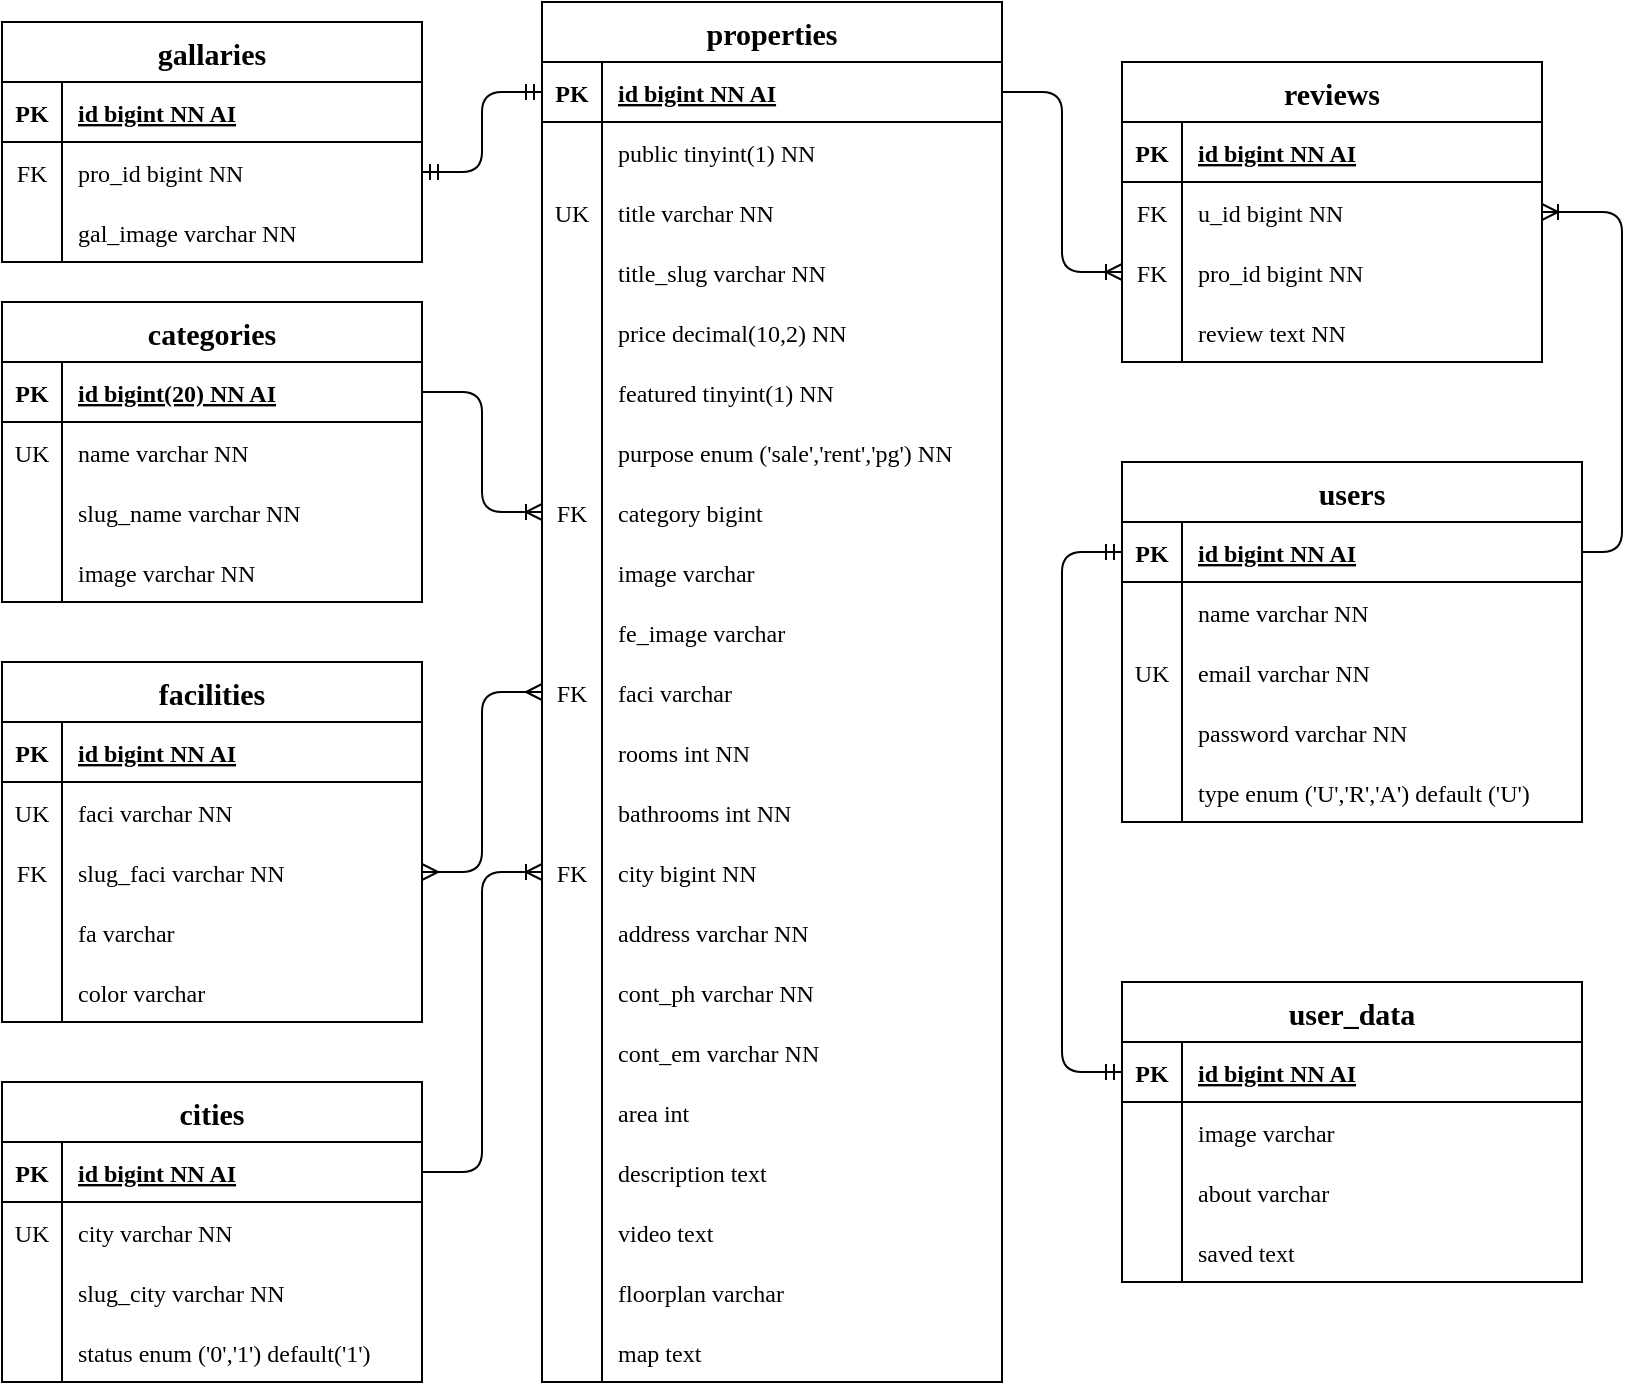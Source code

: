 <mxfile version="17.2.3" type="device"><diagram id="R2lEEEUBdFMjLlhIrx00" name="Page-1"><mxGraphModel dx="1422" dy="794" grid="1" gridSize="10" guides="1" tooltips="1" connect="1" arrows="1" fold="1" page="1" pageScale="1" pageWidth="850" pageHeight="1100" math="0" shadow="0" extFonts="Permanent Marker^https://fonts.googleapis.com/css?family=Permanent+Marker"><root><mxCell id="0"/><mxCell id="1" parent="0"/><mxCell id="YWjeRx_87zV_86P3QYBy-14" value="categories" style="shape=table;startSize=30;container=1;collapsible=1;childLayout=tableLayout;fixedRows=1;rowLines=0;fontStyle=1;align=center;resizeLast=1;rounded=0;fontSize=15;sketch=0;swimlaneLine=1;shadow=0;fontFamily=Times New Roman;" parent="1" vertex="1"><mxGeometry x="10" y="190" width="210" height="150" as="geometry"><mxRectangle x="530" y="150" width="90" height="30" as="alternateBounds"/></mxGeometry></mxCell><mxCell id="YWjeRx_87zV_86P3QYBy-15" value="" style="shape=tableRow;horizontal=0;startSize=0;swimlaneHead=0;swimlaneBody=0;fillColor=none;collapsible=0;dropTarget=0;points=[[0,0.5],[1,0.5]];portConstraint=eastwest;top=0;left=0;right=0;bottom=1;rounded=0;sketch=0;swimlaneLine=1;shadow=0;fontFamily=Times New Roman;" parent="YWjeRx_87zV_86P3QYBy-14" vertex="1"><mxGeometry y="30" width="210" height="30" as="geometry"/></mxCell><mxCell id="YWjeRx_87zV_86P3QYBy-16" value="PK" style="shape=partialRectangle;connectable=0;fillColor=none;top=0;left=0;bottom=0;right=0;fontStyle=1;overflow=hidden;rounded=0;sketch=0;swimlaneLine=1;shadow=0;fontFamily=Times New Roman;" parent="YWjeRx_87zV_86P3QYBy-15" vertex="1"><mxGeometry width="30" height="30" as="geometry"><mxRectangle width="30" height="30" as="alternateBounds"/></mxGeometry></mxCell><mxCell id="YWjeRx_87zV_86P3QYBy-17" value="id bigint(20) NN AI" style="shape=partialRectangle;connectable=0;fillColor=none;top=0;left=0;bottom=0;right=0;align=left;spacingLeft=6;fontStyle=5;overflow=hidden;rounded=0;sketch=0;swimlaneLine=1;shadow=0;fontFamily=Times New Roman;" parent="YWjeRx_87zV_86P3QYBy-15" vertex="1"><mxGeometry x="30" width="180" height="30" as="geometry"><mxRectangle width="180" height="30" as="alternateBounds"/></mxGeometry></mxCell><mxCell id="YWjeRx_87zV_86P3QYBy-18" value="" style="shape=tableRow;horizontal=0;startSize=0;swimlaneHead=0;swimlaneBody=0;fillColor=none;collapsible=0;dropTarget=0;points=[[0,0.5],[1,0.5]];portConstraint=eastwest;top=0;left=0;right=0;bottom=0;rounded=0;sketch=0;swimlaneLine=1;shadow=0;fontFamily=Times New Roman;" parent="YWjeRx_87zV_86P3QYBy-14" vertex="1"><mxGeometry y="60" width="210" height="30" as="geometry"/></mxCell><mxCell id="YWjeRx_87zV_86P3QYBy-19" value="UK" style="shape=partialRectangle;connectable=0;fillColor=none;top=0;left=0;bottom=0;right=0;editable=1;overflow=hidden;rounded=0;sketch=0;swimlaneLine=1;shadow=0;fontFamily=Times New Roman;" parent="YWjeRx_87zV_86P3QYBy-18" vertex="1"><mxGeometry width="30" height="30" as="geometry"><mxRectangle width="30" height="30" as="alternateBounds"/></mxGeometry></mxCell><mxCell id="YWjeRx_87zV_86P3QYBy-20" value="name varchar NN" style="shape=partialRectangle;connectable=0;fillColor=none;top=0;left=0;bottom=0;right=0;align=left;spacingLeft=6;overflow=hidden;rounded=0;sketch=0;swimlaneLine=1;shadow=0;fontFamily=Times New Roman;" parent="YWjeRx_87zV_86P3QYBy-18" vertex="1"><mxGeometry x="30" width="180" height="30" as="geometry"><mxRectangle width="180" height="30" as="alternateBounds"/></mxGeometry></mxCell><mxCell id="YWjeRx_87zV_86P3QYBy-21" value="" style="shape=tableRow;horizontal=0;startSize=0;swimlaneHead=0;swimlaneBody=0;fillColor=none;collapsible=0;dropTarget=0;points=[[0,0.5],[1,0.5]];portConstraint=eastwest;top=0;left=0;right=0;bottom=0;rounded=0;sketch=0;swimlaneLine=1;shadow=0;fontFamily=Times New Roman;" parent="YWjeRx_87zV_86P3QYBy-14" vertex="1"><mxGeometry y="90" width="210" height="30" as="geometry"/></mxCell><mxCell id="YWjeRx_87zV_86P3QYBy-22" value="" style="shape=partialRectangle;connectable=0;fillColor=none;top=0;left=0;bottom=0;right=0;editable=1;overflow=hidden;rounded=0;sketch=0;swimlaneLine=1;shadow=0;fontFamily=Times New Roman;" parent="YWjeRx_87zV_86P3QYBy-21" vertex="1"><mxGeometry width="30" height="30" as="geometry"><mxRectangle width="30" height="30" as="alternateBounds"/></mxGeometry></mxCell><mxCell id="YWjeRx_87zV_86P3QYBy-23" value="slug_name varchar NN" style="shape=partialRectangle;connectable=0;fillColor=none;top=0;left=0;bottom=0;right=0;align=left;spacingLeft=6;overflow=hidden;rounded=0;sketch=0;swimlaneLine=1;shadow=0;fontFamily=Times New Roman;" parent="YWjeRx_87zV_86P3QYBy-21" vertex="1"><mxGeometry x="30" width="180" height="30" as="geometry"><mxRectangle width="180" height="30" as="alternateBounds"/></mxGeometry></mxCell><mxCell id="YWjeRx_87zV_86P3QYBy-24" value="" style="shape=tableRow;horizontal=0;startSize=0;swimlaneHead=0;swimlaneBody=0;fillColor=none;collapsible=0;dropTarget=0;points=[[0,0.5],[1,0.5]];portConstraint=eastwest;top=0;left=0;right=0;bottom=0;rounded=0;sketch=0;swimlaneLine=1;shadow=0;fontFamily=Times New Roman;" parent="YWjeRx_87zV_86P3QYBy-14" vertex="1"><mxGeometry y="120" width="210" height="30" as="geometry"/></mxCell><mxCell id="YWjeRx_87zV_86P3QYBy-25" value="" style="shape=partialRectangle;connectable=0;fillColor=none;top=0;left=0;bottom=0;right=0;editable=1;overflow=hidden;rounded=0;sketch=0;swimlaneLine=1;shadow=0;fontFamily=Times New Roman;" parent="YWjeRx_87zV_86P3QYBy-24" vertex="1"><mxGeometry width="30" height="30" as="geometry"><mxRectangle width="30" height="30" as="alternateBounds"/></mxGeometry></mxCell><mxCell id="YWjeRx_87zV_86P3QYBy-26" value="image varchar NN" style="shape=partialRectangle;connectable=0;fillColor=none;top=0;left=0;bottom=0;right=0;align=left;spacingLeft=6;overflow=hidden;rounded=0;sketch=0;swimlaneLine=1;shadow=0;fontFamily=Times New Roman;" parent="YWjeRx_87zV_86P3QYBy-24" vertex="1"><mxGeometry x="30" width="180" height="30" as="geometry"><mxRectangle width="180" height="30" as="alternateBounds"/></mxGeometry></mxCell><mxCell id="YWjeRx_87zV_86P3QYBy-40" value="properties" style="shape=table;startSize=30;container=1;collapsible=1;childLayout=tableLayout;fixedRows=1;rowLines=0;fontStyle=1;align=center;resizeLast=1;rounded=0;horizontal=1;verticalAlign=middle;fontSize=15;swimlaneLine=1;sketch=0;labelBorderColor=none;shadow=0;fontFamily=Times New Roman;" parent="1" vertex="1"><mxGeometry x="280" y="40" width="230" height="690" as="geometry"><mxRectangle x="330" y="40" width="90" height="30" as="alternateBounds"/></mxGeometry></mxCell><mxCell id="YWjeRx_87zV_86P3QYBy-41" value="" style="shape=tableRow;horizontal=0;startSize=0;swimlaneHead=0;swimlaneBody=0;fillColor=none;collapsible=0;dropTarget=0;points=[[0,0.5],[1,0.5]];portConstraint=eastwest;top=0;left=0;right=0;bottom=1;rounded=0;labelBorderColor=none;sketch=0;swimlaneLine=1;shadow=0;fontFamily=Times New Roman;" parent="YWjeRx_87zV_86P3QYBy-40" vertex="1"><mxGeometry y="30" width="230" height="30" as="geometry"/></mxCell><mxCell id="YWjeRx_87zV_86P3QYBy-42" value="PK" style="shape=partialRectangle;connectable=0;fillColor=none;top=0;left=0;bottom=0;right=0;fontStyle=1;overflow=hidden;rounded=0;labelBorderColor=none;sketch=0;swimlaneLine=1;shadow=0;fontFamily=Times New Roman;" parent="YWjeRx_87zV_86P3QYBy-41" vertex="1"><mxGeometry width="30" height="30" as="geometry"><mxRectangle width="30" height="30" as="alternateBounds"/></mxGeometry></mxCell><mxCell id="YWjeRx_87zV_86P3QYBy-43" value="id bigint NN AI" style="shape=partialRectangle;connectable=0;fillColor=none;top=0;left=0;bottom=0;right=0;align=left;spacingLeft=6;fontStyle=5;overflow=hidden;rounded=0;sketch=0;labelBorderColor=none;swimlaneLine=1;shadow=0;fontFamily=Times New Roman;" parent="YWjeRx_87zV_86P3QYBy-41" vertex="1"><mxGeometry x="30" width="200" height="30" as="geometry"><mxRectangle width="200" height="30" as="alternateBounds"/></mxGeometry></mxCell><mxCell id="YWjeRx_87zV_86P3QYBy-44" value="" style="shape=tableRow;horizontal=0;startSize=0;swimlaneHead=0;swimlaneBody=0;fillColor=none;collapsible=0;dropTarget=0;points=[[0,0.5],[1,0.5]];portConstraint=eastwest;top=0;left=0;right=0;bottom=0;rounded=0;labelBorderColor=none;sketch=0;swimlaneLine=1;shadow=0;fontFamily=Times New Roman;" parent="YWjeRx_87zV_86P3QYBy-40" vertex="1"><mxGeometry y="60" width="230" height="30" as="geometry"/></mxCell><mxCell id="YWjeRx_87zV_86P3QYBy-45" value="" style="shape=partialRectangle;connectable=0;fillColor=none;top=0;left=0;bottom=0;right=0;editable=1;overflow=hidden;rounded=0;labelBorderColor=none;sketch=0;swimlaneLine=1;shadow=0;fontFamily=Times New Roman;" parent="YWjeRx_87zV_86P3QYBy-44" vertex="1"><mxGeometry width="30" height="30" as="geometry"><mxRectangle width="30" height="30" as="alternateBounds"/></mxGeometry></mxCell><mxCell id="YWjeRx_87zV_86P3QYBy-46" value="public tinyint(1) NN" style="shape=partialRectangle;connectable=0;fillColor=none;top=0;left=0;bottom=0;right=0;align=left;spacingLeft=6;overflow=hidden;rounded=0;sketch=0;labelBorderColor=none;swimlaneLine=1;shadow=0;fontFamily=Times New Roman;" parent="YWjeRx_87zV_86P3QYBy-44" vertex="1"><mxGeometry x="30" width="200" height="30" as="geometry"><mxRectangle width="200" height="30" as="alternateBounds"/></mxGeometry></mxCell><mxCell id="YWjeRx_87zV_86P3QYBy-47" style="shape=tableRow;horizontal=0;startSize=0;swimlaneHead=0;swimlaneBody=0;fillColor=none;collapsible=0;dropTarget=0;points=[[0,0.5],[1,0.5]];portConstraint=eastwest;top=0;left=0;right=0;bottom=0;rounded=0;labelBorderColor=none;sketch=0;swimlaneLine=1;shadow=0;fontFamily=Times New Roman;" parent="YWjeRx_87zV_86P3QYBy-40" vertex="1"><mxGeometry y="90" width="230" height="30" as="geometry"/></mxCell><mxCell id="YWjeRx_87zV_86P3QYBy-48" value="UK" style="shape=partialRectangle;connectable=0;fillColor=none;top=0;left=0;bottom=0;right=0;editable=1;overflow=hidden;rounded=0;labelBorderColor=none;sketch=0;swimlaneLine=1;shadow=0;fontFamily=Times New Roman;" parent="YWjeRx_87zV_86P3QYBy-47" vertex="1"><mxGeometry width="30" height="30" as="geometry"><mxRectangle width="30" height="30" as="alternateBounds"/></mxGeometry></mxCell><mxCell id="YWjeRx_87zV_86P3QYBy-49" value="title varchar NN" style="shape=partialRectangle;connectable=0;fillColor=none;top=0;left=0;bottom=0;right=0;align=left;spacingLeft=6;overflow=hidden;rounded=0;sketch=0;labelBorderColor=none;swimlaneLine=1;shadow=0;fontFamily=Times New Roman;" parent="YWjeRx_87zV_86P3QYBy-47" vertex="1"><mxGeometry x="30" width="200" height="30" as="geometry"><mxRectangle width="200" height="30" as="alternateBounds"/></mxGeometry></mxCell><mxCell id="YWjeRx_87zV_86P3QYBy-50" value="" style="shape=tableRow;horizontal=0;startSize=0;swimlaneHead=0;swimlaneBody=0;fillColor=none;collapsible=0;dropTarget=0;points=[[0,0.5],[1,0.5]];portConstraint=eastwest;top=0;left=0;right=0;bottom=0;rounded=0;labelBorderColor=none;sketch=0;swimlaneLine=1;shadow=0;fontFamily=Times New Roman;" parent="YWjeRx_87zV_86P3QYBy-40" vertex="1"><mxGeometry y="120" width="230" height="30" as="geometry"/></mxCell><mxCell id="YWjeRx_87zV_86P3QYBy-51" value="" style="shape=partialRectangle;connectable=0;fillColor=none;top=0;left=0;bottom=0;right=0;editable=1;overflow=hidden;rounded=0;labelBorderColor=none;sketch=0;swimlaneLine=1;shadow=0;fontFamily=Times New Roman;" parent="YWjeRx_87zV_86P3QYBy-50" vertex="1"><mxGeometry width="30" height="30" as="geometry"><mxRectangle width="30" height="30" as="alternateBounds"/></mxGeometry></mxCell><mxCell id="YWjeRx_87zV_86P3QYBy-52" value="title_slug varchar NN" style="shape=partialRectangle;connectable=0;fillColor=none;top=0;left=0;bottom=0;right=0;align=left;spacingLeft=6;overflow=hidden;rounded=0;sketch=0;labelBorderColor=none;swimlaneLine=1;shadow=0;fontFamily=Times New Roman;" parent="YWjeRx_87zV_86P3QYBy-50" vertex="1"><mxGeometry x="30" width="200" height="30" as="geometry"><mxRectangle width="200" height="30" as="alternateBounds"/></mxGeometry></mxCell><mxCell id="YWjeRx_87zV_86P3QYBy-53" style="shape=tableRow;horizontal=0;startSize=0;swimlaneHead=0;swimlaneBody=0;fillColor=none;collapsible=0;dropTarget=0;points=[[0,0.5],[1,0.5]];portConstraint=eastwest;top=0;left=0;right=0;bottom=0;rounded=0;labelBorderColor=none;sketch=0;swimlaneLine=1;shadow=0;fontFamily=Times New Roman;" parent="YWjeRx_87zV_86P3QYBy-40" vertex="1"><mxGeometry y="150" width="230" height="30" as="geometry"/></mxCell><mxCell id="YWjeRx_87zV_86P3QYBy-54" style="shape=partialRectangle;connectable=0;fillColor=none;top=0;left=0;bottom=0;right=0;editable=1;overflow=hidden;rounded=0;labelBorderColor=none;sketch=0;swimlaneLine=1;shadow=0;fontFamily=Times New Roman;" parent="YWjeRx_87zV_86P3QYBy-53" vertex="1"><mxGeometry width="30" height="30" as="geometry"><mxRectangle width="30" height="30" as="alternateBounds"/></mxGeometry></mxCell><mxCell id="YWjeRx_87zV_86P3QYBy-55" value="price decimal(10,2) NN" style="shape=partialRectangle;connectable=0;fillColor=none;top=0;left=0;bottom=0;right=0;align=left;spacingLeft=6;overflow=hidden;rounded=0;sketch=0;labelBorderColor=none;swimlaneLine=1;shadow=0;fontFamily=Times New Roman;" parent="YWjeRx_87zV_86P3QYBy-53" vertex="1"><mxGeometry x="30" width="200" height="30" as="geometry"><mxRectangle width="200" height="30" as="alternateBounds"/></mxGeometry></mxCell><mxCell id="YWjeRx_87zV_86P3QYBy-56" style="shape=tableRow;horizontal=0;startSize=0;swimlaneHead=0;swimlaneBody=0;fillColor=none;collapsible=0;dropTarget=0;points=[[0,0.5],[1,0.5]];portConstraint=eastwest;top=0;left=0;right=0;bottom=0;rounded=0;labelBorderColor=none;sketch=0;swimlaneLine=1;shadow=0;fontFamily=Times New Roman;" parent="YWjeRx_87zV_86P3QYBy-40" vertex="1"><mxGeometry y="180" width="230" height="30" as="geometry"/></mxCell><mxCell id="YWjeRx_87zV_86P3QYBy-57" style="shape=partialRectangle;connectable=0;fillColor=none;top=0;left=0;bottom=0;right=0;editable=1;overflow=hidden;rounded=0;labelBorderColor=none;sketch=0;swimlaneLine=1;shadow=0;fontFamily=Times New Roman;" parent="YWjeRx_87zV_86P3QYBy-56" vertex="1"><mxGeometry width="30" height="30" as="geometry"><mxRectangle width="30" height="30" as="alternateBounds"/></mxGeometry></mxCell><mxCell id="YWjeRx_87zV_86P3QYBy-58" value="featured tinyint(1) NN" style="shape=partialRectangle;connectable=0;fillColor=none;top=0;left=0;bottom=0;right=0;align=left;spacingLeft=6;overflow=hidden;rounded=0;sketch=0;labelBorderColor=none;swimlaneLine=1;shadow=0;fontFamily=Times New Roman;" parent="YWjeRx_87zV_86P3QYBy-56" vertex="1"><mxGeometry x="30" width="200" height="30" as="geometry"><mxRectangle width="200" height="30" as="alternateBounds"/></mxGeometry></mxCell><mxCell id="YWjeRx_87zV_86P3QYBy-59" style="shape=tableRow;horizontal=0;startSize=0;swimlaneHead=0;swimlaneBody=0;fillColor=none;collapsible=0;dropTarget=0;points=[[0,0.5],[1,0.5]];portConstraint=eastwest;top=0;left=0;right=0;bottom=0;rounded=0;labelBorderColor=none;sketch=0;swimlaneLine=1;shadow=0;fontFamily=Times New Roman;" parent="YWjeRx_87zV_86P3QYBy-40" vertex="1"><mxGeometry y="210" width="230" height="30" as="geometry"/></mxCell><mxCell id="YWjeRx_87zV_86P3QYBy-60" style="shape=partialRectangle;connectable=0;fillColor=none;top=0;left=0;bottom=0;right=0;editable=1;overflow=hidden;rounded=0;labelBorderColor=none;sketch=0;swimlaneLine=1;shadow=0;fontFamily=Times New Roman;" parent="YWjeRx_87zV_86P3QYBy-59" vertex="1"><mxGeometry width="30" height="30" as="geometry"><mxRectangle width="30" height="30" as="alternateBounds"/></mxGeometry></mxCell><mxCell id="YWjeRx_87zV_86P3QYBy-61" value="purpose enum ('sale','rent','pg') NN" style="shape=partialRectangle;connectable=0;fillColor=none;top=0;left=0;bottom=0;right=0;align=left;spacingLeft=6;overflow=hidden;rounded=0;sketch=0;labelBorderColor=none;swimlaneLine=1;shadow=0;fontFamily=Times New Roman;" parent="YWjeRx_87zV_86P3QYBy-59" vertex="1"><mxGeometry x="30" width="200" height="30" as="geometry"><mxRectangle width="200" height="30" as="alternateBounds"/></mxGeometry></mxCell><mxCell id="YWjeRx_87zV_86P3QYBy-62" style="shape=tableRow;horizontal=0;startSize=0;swimlaneHead=0;swimlaneBody=0;fillColor=none;collapsible=0;dropTarget=0;points=[[0,0.5],[1,0.5]];portConstraint=eastwest;top=0;left=0;right=0;bottom=0;rounded=0;labelBorderColor=none;sketch=0;swimlaneLine=1;shadow=0;fontFamily=Times New Roman;" parent="YWjeRx_87zV_86P3QYBy-40" vertex="1"><mxGeometry y="240" width="230" height="30" as="geometry"/></mxCell><mxCell id="YWjeRx_87zV_86P3QYBy-63" value="FK" style="shape=partialRectangle;connectable=0;fillColor=none;top=0;left=0;bottom=0;right=0;editable=1;overflow=hidden;rounded=0;labelBorderColor=none;sketch=0;swimlaneLine=1;shadow=0;fontFamily=Times New Roman;" parent="YWjeRx_87zV_86P3QYBy-62" vertex="1"><mxGeometry width="30" height="30" as="geometry"><mxRectangle width="30" height="30" as="alternateBounds"/></mxGeometry></mxCell><mxCell id="YWjeRx_87zV_86P3QYBy-64" value="category bigint" style="shape=partialRectangle;connectable=0;fillColor=none;top=0;left=0;bottom=0;right=0;align=left;spacingLeft=6;overflow=hidden;rounded=0;sketch=0;labelBorderColor=none;swimlaneLine=1;shadow=0;fontFamily=Times New Roman;" parent="YWjeRx_87zV_86P3QYBy-62" vertex="1"><mxGeometry x="30" width="200" height="30" as="geometry"><mxRectangle width="200" height="30" as="alternateBounds"/></mxGeometry></mxCell><mxCell id="YWjeRx_87zV_86P3QYBy-65" style="shape=tableRow;horizontal=0;startSize=0;swimlaneHead=0;swimlaneBody=0;fillColor=none;collapsible=0;dropTarget=0;points=[[0,0.5],[1,0.5]];portConstraint=eastwest;top=0;left=0;right=0;bottom=0;rounded=0;labelBorderColor=none;sketch=0;swimlaneLine=1;shadow=0;fontFamily=Times New Roman;" parent="YWjeRx_87zV_86P3QYBy-40" vertex="1"><mxGeometry y="270" width="230" height="30" as="geometry"/></mxCell><mxCell id="YWjeRx_87zV_86P3QYBy-66" style="shape=partialRectangle;connectable=0;fillColor=none;top=0;left=0;bottom=0;right=0;editable=1;overflow=hidden;rounded=0;labelBorderColor=none;sketch=0;swimlaneLine=1;shadow=0;fontFamily=Times New Roman;" parent="YWjeRx_87zV_86P3QYBy-65" vertex="1"><mxGeometry width="30" height="30" as="geometry"><mxRectangle width="30" height="30" as="alternateBounds"/></mxGeometry></mxCell><mxCell id="YWjeRx_87zV_86P3QYBy-67" value="image varchar" style="shape=partialRectangle;connectable=0;fillColor=none;top=0;left=0;bottom=0;right=0;align=left;spacingLeft=6;overflow=hidden;rounded=0;sketch=0;labelBorderColor=none;swimlaneLine=1;shadow=0;fontFamily=Times New Roman;" parent="YWjeRx_87zV_86P3QYBy-65" vertex="1"><mxGeometry x="30" width="200" height="30" as="geometry"><mxRectangle width="200" height="30" as="alternateBounds"/></mxGeometry></mxCell><mxCell id="YWjeRx_87zV_86P3QYBy-68" style="shape=tableRow;horizontal=0;startSize=0;swimlaneHead=0;swimlaneBody=0;fillColor=none;collapsible=0;dropTarget=0;points=[[0,0.5],[1,0.5]];portConstraint=eastwest;top=0;left=0;right=0;bottom=0;rounded=0;labelBorderColor=none;sketch=0;swimlaneLine=1;shadow=0;fontFamily=Times New Roman;" parent="YWjeRx_87zV_86P3QYBy-40" vertex="1"><mxGeometry y="300" width="230" height="30" as="geometry"/></mxCell><mxCell id="YWjeRx_87zV_86P3QYBy-69" style="shape=partialRectangle;connectable=0;fillColor=none;top=0;left=0;bottom=0;right=0;editable=1;overflow=hidden;rounded=0;labelBorderColor=none;sketch=0;swimlaneLine=1;shadow=0;fontFamily=Times New Roman;" parent="YWjeRx_87zV_86P3QYBy-68" vertex="1"><mxGeometry width="30" height="30" as="geometry"><mxRectangle width="30" height="30" as="alternateBounds"/></mxGeometry></mxCell><mxCell id="YWjeRx_87zV_86P3QYBy-70" value="fe_image varchar" style="shape=partialRectangle;connectable=0;fillColor=none;top=0;left=0;bottom=0;right=0;align=left;spacingLeft=6;overflow=hidden;rounded=0;sketch=0;labelBorderColor=none;swimlaneLine=1;shadow=0;fontFamily=Times New Roman;" parent="YWjeRx_87zV_86P3QYBy-68" vertex="1"><mxGeometry x="30" width="200" height="30" as="geometry"><mxRectangle width="200" height="30" as="alternateBounds"/></mxGeometry></mxCell><mxCell id="YWjeRx_87zV_86P3QYBy-71" style="shape=tableRow;horizontal=0;startSize=0;swimlaneHead=0;swimlaneBody=0;fillColor=none;collapsible=0;dropTarget=0;points=[[0,0.5],[1,0.5]];portConstraint=eastwest;top=0;left=0;right=0;bottom=0;rounded=0;labelBorderColor=none;sketch=0;swimlaneLine=1;shadow=0;fontFamily=Times New Roman;" parent="YWjeRx_87zV_86P3QYBy-40" vertex="1"><mxGeometry y="330" width="230" height="30" as="geometry"/></mxCell><mxCell id="YWjeRx_87zV_86P3QYBy-72" value="FK" style="shape=partialRectangle;connectable=0;fillColor=none;top=0;left=0;bottom=0;right=0;editable=1;overflow=hidden;rounded=0;labelBorderColor=none;sketch=0;swimlaneLine=1;shadow=0;fontFamily=Times New Roman;" parent="YWjeRx_87zV_86P3QYBy-71" vertex="1"><mxGeometry width="30" height="30" as="geometry"><mxRectangle width="30" height="30" as="alternateBounds"/></mxGeometry></mxCell><mxCell id="YWjeRx_87zV_86P3QYBy-73" value="faci varchar" style="shape=partialRectangle;connectable=0;fillColor=none;top=0;left=0;bottom=0;right=0;align=left;spacingLeft=6;overflow=hidden;rounded=0;sketch=0;labelBorderColor=none;swimlaneLine=1;shadow=0;fontFamily=Times New Roman;" parent="YWjeRx_87zV_86P3QYBy-71" vertex="1"><mxGeometry x="30" width="200" height="30" as="geometry"><mxRectangle width="200" height="30" as="alternateBounds"/></mxGeometry></mxCell><mxCell id="YWjeRx_87zV_86P3QYBy-74" style="shape=tableRow;horizontal=0;startSize=0;swimlaneHead=0;swimlaneBody=0;fillColor=none;collapsible=0;dropTarget=0;points=[[0,0.5],[1,0.5]];portConstraint=eastwest;top=0;left=0;right=0;bottom=0;rounded=0;labelBorderColor=none;sketch=0;swimlaneLine=1;shadow=0;fontFamily=Times New Roman;" parent="YWjeRx_87zV_86P3QYBy-40" vertex="1"><mxGeometry y="360" width="230" height="30" as="geometry"/></mxCell><mxCell id="YWjeRx_87zV_86P3QYBy-75" style="shape=partialRectangle;connectable=0;fillColor=none;top=0;left=0;bottom=0;right=0;editable=1;overflow=hidden;rounded=0;labelBorderColor=none;sketch=0;swimlaneLine=1;shadow=0;fontFamily=Times New Roman;" parent="YWjeRx_87zV_86P3QYBy-74" vertex="1"><mxGeometry width="30" height="30" as="geometry"><mxRectangle width="30" height="30" as="alternateBounds"/></mxGeometry></mxCell><mxCell id="YWjeRx_87zV_86P3QYBy-76" value="rooms int NN" style="shape=partialRectangle;connectable=0;fillColor=none;top=0;left=0;bottom=0;right=0;align=left;spacingLeft=6;overflow=hidden;rounded=0;sketch=0;labelBorderColor=none;swimlaneLine=1;shadow=0;fontFamily=Times New Roman;" parent="YWjeRx_87zV_86P3QYBy-74" vertex="1"><mxGeometry x="30" width="200" height="30" as="geometry"><mxRectangle width="200" height="30" as="alternateBounds"/></mxGeometry></mxCell><mxCell id="YWjeRx_87zV_86P3QYBy-77" style="shape=tableRow;horizontal=0;startSize=0;swimlaneHead=0;swimlaneBody=0;fillColor=none;collapsible=0;dropTarget=0;points=[[0,0.5],[1,0.5]];portConstraint=eastwest;top=0;left=0;right=0;bottom=0;rounded=0;labelBorderColor=none;sketch=0;swimlaneLine=1;shadow=0;fontFamily=Times New Roman;" parent="YWjeRx_87zV_86P3QYBy-40" vertex="1"><mxGeometry y="390" width="230" height="30" as="geometry"/></mxCell><mxCell id="YWjeRx_87zV_86P3QYBy-78" style="shape=partialRectangle;connectable=0;fillColor=none;top=0;left=0;bottom=0;right=0;editable=1;overflow=hidden;rounded=0;labelBorderColor=none;sketch=0;swimlaneLine=1;shadow=0;fontFamily=Times New Roman;" parent="YWjeRx_87zV_86P3QYBy-77" vertex="1"><mxGeometry width="30" height="30" as="geometry"><mxRectangle width="30" height="30" as="alternateBounds"/></mxGeometry></mxCell><mxCell id="YWjeRx_87zV_86P3QYBy-79" value="bathrooms int NN" style="shape=partialRectangle;connectable=0;fillColor=none;top=0;left=0;bottom=0;right=0;align=left;spacingLeft=6;overflow=hidden;rounded=0;sketch=0;labelBorderColor=none;swimlaneLine=1;shadow=0;fontFamily=Times New Roman;" parent="YWjeRx_87zV_86P3QYBy-77" vertex="1"><mxGeometry x="30" width="200" height="30" as="geometry"><mxRectangle width="200" height="30" as="alternateBounds"/></mxGeometry></mxCell><mxCell id="YWjeRx_87zV_86P3QYBy-80" style="shape=tableRow;horizontal=0;startSize=0;swimlaneHead=0;swimlaneBody=0;fillColor=none;collapsible=0;dropTarget=0;points=[[0,0.5],[1,0.5]];portConstraint=eastwest;top=0;left=0;right=0;bottom=0;rounded=0;labelBorderColor=none;sketch=0;swimlaneLine=1;shadow=0;fontFamily=Times New Roman;" parent="YWjeRx_87zV_86P3QYBy-40" vertex="1"><mxGeometry y="420" width="230" height="30" as="geometry"/></mxCell><mxCell id="YWjeRx_87zV_86P3QYBy-81" value="FK" style="shape=partialRectangle;connectable=0;fillColor=none;top=0;left=0;bottom=0;right=0;editable=1;overflow=hidden;rounded=0;labelBorderColor=none;sketch=0;swimlaneLine=1;shadow=0;fontFamily=Times New Roman;" parent="YWjeRx_87zV_86P3QYBy-80" vertex="1"><mxGeometry width="30" height="30" as="geometry"><mxRectangle width="30" height="30" as="alternateBounds"/></mxGeometry></mxCell><mxCell id="YWjeRx_87zV_86P3QYBy-82" value="city bigint NN" style="shape=partialRectangle;connectable=0;fillColor=none;top=0;left=0;bottom=0;right=0;align=left;spacingLeft=6;overflow=hidden;rounded=0;sketch=0;labelBorderColor=none;swimlaneLine=1;shadow=0;fontFamily=Times New Roman;" parent="YWjeRx_87zV_86P3QYBy-80" vertex="1"><mxGeometry x="30" width="200" height="30" as="geometry"><mxRectangle width="200" height="30" as="alternateBounds"/></mxGeometry></mxCell><mxCell id="YWjeRx_87zV_86P3QYBy-83" style="shape=tableRow;horizontal=0;startSize=0;swimlaneHead=0;swimlaneBody=0;fillColor=none;collapsible=0;dropTarget=0;points=[[0,0.5],[1,0.5]];portConstraint=eastwest;top=0;left=0;right=0;bottom=0;rounded=0;labelBorderColor=none;sketch=0;swimlaneLine=1;shadow=0;fontFamily=Times New Roman;" parent="YWjeRx_87zV_86P3QYBy-40" vertex="1"><mxGeometry y="450" width="230" height="30" as="geometry"/></mxCell><mxCell id="YWjeRx_87zV_86P3QYBy-84" style="shape=partialRectangle;connectable=0;fillColor=none;top=0;left=0;bottom=0;right=0;editable=1;overflow=hidden;rounded=0;labelBorderColor=none;sketch=0;swimlaneLine=1;shadow=0;fontFamily=Times New Roman;" parent="YWjeRx_87zV_86P3QYBy-83" vertex="1"><mxGeometry width="30" height="30" as="geometry"><mxRectangle width="30" height="30" as="alternateBounds"/></mxGeometry></mxCell><mxCell id="YWjeRx_87zV_86P3QYBy-85" value="address varchar NN" style="shape=partialRectangle;connectable=0;fillColor=none;top=0;left=0;bottom=0;right=0;align=left;spacingLeft=6;overflow=hidden;rounded=0;sketch=0;labelBorderColor=none;swimlaneLine=1;shadow=0;fontFamily=Times New Roman;" parent="YWjeRx_87zV_86P3QYBy-83" vertex="1"><mxGeometry x="30" width="200" height="30" as="geometry"><mxRectangle width="200" height="30" as="alternateBounds"/></mxGeometry></mxCell><mxCell id="YWjeRx_87zV_86P3QYBy-86" style="shape=tableRow;horizontal=0;startSize=0;swimlaneHead=0;swimlaneBody=0;fillColor=none;collapsible=0;dropTarget=0;points=[[0,0.5],[1,0.5]];portConstraint=eastwest;top=0;left=0;right=0;bottom=0;rounded=0;labelBorderColor=none;sketch=0;swimlaneLine=1;shadow=0;fontFamily=Times New Roman;" parent="YWjeRx_87zV_86P3QYBy-40" vertex="1"><mxGeometry y="480" width="230" height="30" as="geometry"/></mxCell><mxCell id="YWjeRx_87zV_86P3QYBy-87" style="shape=partialRectangle;connectable=0;fillColor=none;top=0;left=0;bottom=0;right=0;editable=1;overflow=hidden;rounded=0;labelBorderColor=none;sketch=0;swimlaneLine=1;shadow=0;fontFamily=Times New Roman;" parent="YWjeRx_87zV_86P3QYBy-86" vertex="1"><mxGeometry width="30" height="30" as="geometry"><mxRectangle width="30" height="30" as="alternateBounds"/></mxGeometry></mxCell><mxCell id="YWjeRx_87zV_86P3QYBy-88" value="cont_ph varchar NN" style="shape=partialRectangle;connectable=0;fillColor=none;top=0;left=0;bottom=0;right=0;align=left;spacingLeft=6;overflow=hidden;rounded=0;sketch=0;labelBorderColor=none;swimlaneLine=1;shadow=0;fontFamily=Times New Roman;" parent="YWjeRx_87zV_86P3QYBy-86" vertex="1"><mxGeometry x="30" width="200" height="30" as="geometry"><mxRectangle width="200" height="30" as="alternateBounds"/></mxGeometry></mxCell><mxCell id="YWjeRx_87zV_86P3QYBy-89" style="shape=tableRow;horizontal=0;startSize=0;swimlaneHead=0;swimlaneBody=0;fillColor=none;collapsible=0;dropTarget=0;points=[[0,0.5],[1,0.5]];portConstraint=eastwest;top=0;left=0;right=0;bottom=0;rounded=0;labelBorderColor=none;sketch=0;swimlaneLine=1;shadow=0;fontFamily=Times New Roman;" parent="YWjeRx_87zV_86P3QYBy-40" vertex="1"><mxGeometry y="510" width="230" height="30" as="geometry"/></mxCell><mxCell id="YWjeRx_87zV_86P3QYBy-90" style="shape=partialRectangle;connectable=0;fillColor=none;top=0;left=0;bottom=0;right=0;editable=1;overflow=hidden;rounded=0;labelBorderColor=none;sketch=0;swimlaneLine=1;shadow=0;fontFamily=Times New Roman;" parent="YWjeRx_87zV_86P3QYBy-89" vertex="1"><mxGeometry width="30" height="30" as="geometry"><mxRectangle width="30" height="30" as="alternateBounds"/></mxGeometry></mxCell><mxCell id="YWjeRx_87zV_86P3QYBy-91" value="cont_em varchar NN" style="shape=partialRectangle;connectable=0;fillColor=none;top=0;left=0;bottom=0;right=0;align=left;spacingLeft=6;overflow=hidden;rounded=0;sketch=0;labelBorderColor=none;swimlaneLine=1;shadow=0;fontFamily=Times New Roman;" parent="YWjeRx_87zV_86P3QYBy-89" vertex="1"><mxGeometry x="30" width="200" height="30" as="geometry"><mxRectangle width="200" height="30" as="alternateBounds"/></mxGeometry></mxCell><mxCell id="YWjeRx_87zV_86P3QYBy-92" style="shape=tableRow;horizontal=0;startSize=0;swimlaneHead=0;swimlaneBody=0;fillColor=none;collapsible=0;dropTarget=0;points=[[0,0.5],[1,0.5]];portConstraint=eastwest;top=0;left=0;right=0;bottom=0;rounded=0;labelBorderColor=none;sketch=0;swimlaneLine=1;shadow=0;fontFamily=Times New Roman;" parent="YWjeRx_87zV_86P3QYBy-40" vertex="1"><mxGeometry y="540" width="230" height="30" as="geometry"/></mxCell><mxCell id="YWjeRx_87zV_86P3QYBy-93" style="shape=partialRectangle;connectable=0;fillColor=none;top=0;left=0;bottom=0;right=0;editable=1;overflow=hidden;rounded=0;labelBorderColor=none;sketch=0;swimlaneLine=1;shadow=0;fontFamily=Times New Roman;" parent="YWjeRx_87zV_86P3QYBy-92" vertex="1"><mxGeometry width="30" height="30" as="geometry"><mxRectangle width="30" height="30" as="alternateBounds"/></mxGeometry></mxCell><mxCell id="YWjeRx_87zV_86P3QYBy-94" value="area int" style="shape=partialRectangle;connectable=0;fillColor=none;top=0;left=0;bottom=0;right=0;align=left;spacingLeft=6;overflow=hidden;rounded=0;sketch=0;labelBorderColor=none;swimlaneLine=1;shadow=0;fontFamily=Times New Roman;" parent="YWjeRx_87zV_86P3QYBy-92" vertex="1"><mxGeometry x="30" width="200" height="30" as="geometry"><mxRectangle width="200" height="30" as="alternateBounds"/></mxGeometry></mxCell><mxCell id="YWjeRx_87zV_86P3QYBy-95" style="shape=tableRow;horizontal=0;startSize=0;swimlaneHead=0;swimlaneBody=0;fillColor=none;collapsible=0;dropTarget=0;points=[[0,0.5],[1,0.5]];portConstraint=eastwest;top=0;left=0;right=0;bottom=0;rounded=0;labelBorderColor=none;sketch=0;swimlaneLine=1;shadow=0;fontFamily=Times New Roman;" parent="YWjeRx_87zV_86P3QYBy-40" vertex="1"><mxGeometry y="570" width="230" height="30" as="geometry"/></mxCell><mxCell id="YWjeRx_87zV_86P3QYBy-96" style="shape=partialRectangle;connectable=0;fillColor=none;top=0;left=0;bottom=0;right=0;editable=1;overflow=hidden;rounded=0;labelBorderColor=none;sketch=0;swimlaneLine=1;shadow=0;fontFamily=Times New Roman;" parent="YWjeRx_87zV_86P3QYBy-95" vertex="1"><mxGeometry width="30" height="30" as="geometry"><mxRectangle width="30" height="30" as="alternateBounds"/></mxGeometry></mxCell><mxCell id="YWjeRx_87zV_86P3QYBy-97" value="description text" style="shape=partialRectangle;connectable=0;fillColor=none;top=0;left=0;bottom=0;right=0;align=left;spacingLeft=6;overflow=hidden;rounded=0;sketch=0;labelBorderColor=none;swimlaneLine=1;shadow=0;fontFamily=Times New Roman;" parent="YWjeRx_87zV_86P3QYBy-95" vertex="1"><mxGeometry x="30" width="200" height="30" as="geometry"><mxRectangle width="200" height="30" as="alternateBounds"/></mxGeometry></mxCell><mxCell id="YWjeRx_87zV_86P3QYBy-98" style="shape=tableRow;horizontal=0;startSize=0;swimlaneHead=0;swimlaneBody=0;fillColor=none;collapsible=0;dropTarget=0;points=[[0,0.5],[1,0.5]];portConstraint=eastwest;top=0;left=0;right=0;bottom=0;rounded=0;labelBorderColor=none;sketch=0;swimlaneLine=1;shadow=0;fontFamily=Times New Roman;" parent="YWjeRx_87zV_86P3QYBy-40" vertex="1"><mxGeometry y="600" width="230" height="30" as="geometry"/></mxCell><mxCell id="YWjeRx_87zV_86P3QYBy-99" style="shape=partialRectangle;connectable=0;fillColor=none;top=0;left=0;bottom=0;right=0;editable=1;overflow=hidden;rounded=0;labelBorderColor=none;sketch=0;swimlaneLine=1;shadow=0;fontFamily=Times New Roman;" parent="YWjeRx_87zV_86P3QYBy-98" vertex="1"><mxGeometry width="30" height="30" as="geometry"><mxRectangle width="30" height="30" as="alternateBounds"/></mxGeometry></mxCell><mxCell id="YWjeRx_87zV_86P3QYBy-100" value="video text" style="shape=partialRectangle;connectable=0;fillColor=none;top=0;left=0;bottom=0;right=0;align=left;spacingLeft=6;overflow=hidden;rounded=0;sketch=0;labelBorderColor=none;swimlaneLine=1;shadow=0;fontFamily=Times New Roman;" parent="YWjeRx_87zV_86P3QYBy-98" vertex="1"><mxGeometry x="30" width="200" height="30" as="geometry"><mxRectangle width="200" height="30" as="alternateBounds"/></mxGeometry></mxCell><mxCell id="YWjeRx_87zV_86P3QYBy-101" style="shape=tableRow;horizontal=0;startSize=0;swimlaneHead=0;swimlaneBody=0;fillColor=none;collapsible=0;dropTarget=0;points=[[0,0.5],[1,0.5]];portConstraint=eastwest;top=0;left=0;right=0;bottom=0;rounded=0;labelBorderColor=none;sketch=0;swimlaneLine=1;shadow=0;fontFamily=Times New Roman;" parent="YWjeRx_87zV_86P3QYBy-40" vertex="1"><mxGeometry y="630" width="230" height="30" as="geometry"/></mxCell><mxCell id="YWjeRx_87zV_86P3QYBy-102" style="shape=partialRectangle;connectable=0;fillColor=none;top=0;left=0;bottom=0;right=0;editable=1;overflow=hidden;rounded=0;labelBorderColor=none;sketch=0;swimlaneLine=1;shadow=0;fontFamily=Times New Roman;" parent="YWjeRx_87zV_86P3QYBy-101" vertex="1"><mxGeometry width="30" height="30" as="geometry"><mxRectangle width="30" height="30" as="alternateBounds"/></mxGeometry></mxCell><mxCell id="YWjeRx_87zV_86P3QYBy-103" value="floorplan varchar" style="shape=partialRectangle;connectable=0;fillColor=none;top=0;left=0;bottom=0;right=0;align=left;spacingLeft=6;overflow=hidden;rounded=0;sketch=0;labelBorderColor=none;swimlaneLine=1;shadow=0;fontFamily=Times New Roman;" parent="YWjeRx_87zV_86P3QYBy-101" vertex="1"><mxGeometry x="30" width="200" height="30" as="geometry"><mxRectangle width="200" height="30" as="alternateBounds"/></mxGeometry></mxCell><mxCell id="YWjeRx_87zV_86P3QYBy-104" style="shape=tableRow;horizontal=0;startSize=0;swimlaneHead=0;swimlaneBody=0;fillColor=none;collapsible=0;dropTarget=0;points=[[0,0.5],[1,0.5]];portConstraint=eastwest;top=0;left=0;right=0;bottom=0;rounded=0;labelBorderColor=none;sketch=0;swimlaneLine=1;shadow=0;fontFamily=Times New Roman;" parent="YWjeRx_87zV_86P3QYBy-40" vertex="1"><mxGeometry y="660" width="230" height="30" as="geometry"/></mxCell><mxCell id="YWjeRx_87zV_86P3QYBy-105" style="shape=partialRectangle;connectable=0;fillColor=none;top=0;left=0;bottom=0;right=0;editable=1;overflow=hidden;rounded=0;labelBorderColor=none;sketch=0;swimlaneLine=1;shadow=0;fontFamily=Times New Roman;" parent="YWjeRx_87zV_86P3QYBy-104" vertex="1"><mxGeometry width="30" height="30" as="geometry"><mxRectangle width="30" height="30" as="alternateBounds"/></mxGeometry></mxCell><mxCell id="YWjeRx_87zV_86P3QYBy-106" value="map text" style="shape=partialRectangle;connectable=0;fillColor=none;top=0;left=0;bottom=0;right=0;align=left;spacingLeft=6;overflow=hidden;rounded=0;sketch=0;labelBorderColor=none;swimlaneLine=1;shadow=0;fontFamily=Times New Roman;" parent="YWjeRx_87zV_86P3QYBy-104" vertex="1"><mxGeometry x="30" width="200" height="30" as="geometry"><mxRectangle width="200" height="30" as="alternateBounds"/></mxGeometry></mxCell><mxCell id="YWjeRx_87zV_86P3QYBy-107" value="" style="edgeStyle=entityRelationEdgeStyle;fontSize=12;html=1;endArrow=ERoneToMany;rounded=1;exitX=1;exitY=0.5;exitDx=0;exitDy=0;entryX=0;entryY=0.5;entryDx=0;entryDy=0;sketch=0;swimlaneLine=1;shadow=0;fontFamily=Times New Roman;" parent="1" source="YWjeRx_87zV_86P3QYBy-15" target="YWjeRx_87zV_86P3QYBy-62" edge="1"><mxGeometry width="100" height="100" relative="1" as="geometry"><mxPoint x="340" y="240" as="sourcePoint"/><mxPoint x="440" y="140" as="targetPoint"/></mxGeometry></mxCell><mxCell id="YWjeRx_87zV_86P3QYBy-108" value="gallaries" style="shape=table;startSize=30;container=1;collapsible=1;childLayout=tableLayout;fixedRows=1;rowLines=0;fontStyle=1;align=center;resizeLast=1;rounded=0;horizontal=1;verticalAlign=middle;fontSize=15;swimlaneLine=1;sketch=0;labelBorderColor=none;shadow=0;fontFamily=Times New Roman;" parent="1" vertex="1"><mxGeometry x="10" y="50" width="210" height="120" as="geometry"><mxRectangle x="530" y="150" width="90" height="30" as="alternateBounds"/></mxGeometry></mxCell><mxCell id="YWjeRx_87zV_86P3QYBy-109" value="" style="shape=tableRow;horizontal=0;startSize=0;swimlaneHead=0;swimlaneBody=0;fillColor=none;collapsible=0;dropTarget=0;points=[[0,0.5],[1,0.5]];portConstraint=eastwest;top=0;left=0;right=0;bottom=1;rounded=0;labelBorderColor=none;sketch=0;swimlaneLine=1;shadow=0;fontFamily=Times New Roman;" parent="YWjeRx_87zV_86P3QYBy-108" vertex="1"><mxGeometry y="30" width="210" height="30" as="geometry"/></mxCell><mxCell id="YWjeRx_87zV_86P3QYBy-110" value="PK" style="shape=partialRectangle;connectable=0;fillColor=none;top=0;left=0;bottom=0;right=0;fontStyle=1;overflow=hidden;rounded=0;labelBorderColor=none;sketch=0;swimlaneLine=1;shadow=0;fontFamily=Times New Roman;" parent="YWjeRx_87zV_86P3QYBy-109" vertex="1"><mxGeometry width="30" height="30" as="geometry"><mxRectangle width="30" height="30" as="alternateBounds"/></mxGeometry></mxCell><mxCell id="YWjeRx_87zV_86P3QYBy-111" value="id bigint NN AI" style="shape=partialRectangle;connectable=0;fillColor=none;top=0;left=0;bottom=0;right=0;align=left;spacingLeft=6;fontStyle=5;overflow=hidden;rounded=0;sketch=0;labelBorderColor=none;swimlaneLine=1;shadow=0;fontFamily=Times New Roman;" parent="YWjeRx_87zV_86P3QYBy-109" vertex="1"><mxGeometry x="30" width="180" height="30" as="geometry"><mxRectangle width="180" height="30" as="alternateBounds"/></mxGeometry></mxCell><mxCell id="YWjeRx_87zV_86P3QYBy-112" value="" style="shape=tableRow;horizontal=0;startSize=0;swimlaneHead=0;swimlaneBody=0;fillColor=none;collapsible=0;dropTarget=0;points=[[0,0.5],[1,0.5]];portConstraint=eastwest;top=0;left=0;right=0;bottom=0;rounded=0;labelBorderColor=none;sketch=0;swimlaneLine=1;shadow=0;fontFamily=Times New Roman;" parent="YWjeRx_87zV_86P3QYBy-108" vertex="1"><mxGeometry y="60" width="210" height="30" as="geometry"/></mxCell><mxCell id="YWjeRx_87zV_86P3QYBy-113" value="FK" style="shape=partialRectangle;connectable=0;fillColor=none;top=0;left=0;bottom=0;right=0;editable=1;overflow=hidden;rounded=0;labelBorderColor=none;sketch=0;swimlaneLine=1;shadow=0;fontFamily=Times New Roman;" parent="YWjeRx_87zV_86P3QYBy-112" vertex="1"><mxGeometry width="30" height="30" as="geometry"><mxRectangle width="30" height="30" as="alternateBounds"/></mxGeometry></mxCell><mxCell id="YWjeRx_87zV_86P3QYBy-114" value="pro_id bigint NN" style="shape=partialRectangle;connectable=0;fillColor=none;top=0;left=0;bottom=0;right=0;align=left;spacingLeft=6;overflow=hidden;rounded=0;sketch=0;labelBorderColor=none;swimlaneLine=1;shadow=0;fontFamily=Times New Roman;" parent="YWjeRx_87zV_86P3QYBy-112" vertex="1"><mxGeometry x="30" width="180" height="30" as="geometry"><mxRectangle width="180" height="30" as="alternateBounds"/></mxGeometry></mxCell><mxCell id="YWjeRx_87zV_86P3QYBy-115" value="" style="shape=tableRow;horizontal=0;startSize=0;swimlaneHead=0;swimlaneBody=0;fillColor=none;collapsible=0;dropTarget=0;points=[[0,0.5],[1,0.5]];portConstraint=eastwest;top=0;left=0;right=0;bottom=0;rounded=0;labelBorderColor=none;sketch=0;swimlaneLine=1;shadow=0;fontFamily=Times New Roman;" parent="YWjeRx_87zV_86P3QYBy-108" vertex="1"><mxGeometry y="90" width="210" height="30" as="geometry"/></mxCell><mxCell id="YWjeRx_87zV_86P3QYBy-116" value="" style="shape=partialRectangle;connectable=0;fillColor=none;top=0;left=0;bottom=0;right=0;editable=1;overflow=hidden;rounded=0;labelBorderColor=none;sketch=0;swimlaneLine=1;shadow=0;fontFamily=Times New Roman;" parent="YWjeRx_87zV_86P3QYBy-115" vertex="1"><mxGeometry width="30" height="30" as="geometry"><mxRectangle width="30" height="30" as="alternateBounds"/></mxGeometry></mxCell><mxCell id="YWjeRx_87zV_86P3QYBy-117" value="gal_image varchar NN" style="shape=partialRectangle;connectable=0;fillColor=none;top=0;left=0;bottom=0;right=0;align=left;spacingLeft=6;overflow=hidden;rounded=0;sketch=0;labelBorderColor=none;swimlaneLine=1;shadow=0;fontFamily=Times New Roman;" parent="YWjeRx_87zV_86P3QYBy-115" vertex="1"><mxGeometry x="30" width="180" height="30" as="geometry"><mxRectangle width="180" height="30" as="alternateBounds"/></mxGeometry></mxCell><mxCell id="YWjeRx_87zV_86P3QYBy-118" value="" style="edgeStyle=entityRelationEdgeStyle;fontSize=12;html=1;endArrow=ERmandOne;startArrow=ERmandOne;rounded=1;entryX=1;entryY=0.5;entryDx=0;entryDy=0;exitX=0;exitY=0.5;exitDx=0;exitDy=0;sketch=0;swimlaneLine=1;shadow=0;fontFamily=Times New Roman;" parent="1" source="YWjeRx_87zV_86P3QYBy-41" target="YWjeRx_87zV_86P3QYBy-112" edge="1"><mxGeometry width="100" height="100" relative="1" as="geometry"><mxPoint x="600" y="440" as="sourcePoint"/><mxPoint x="700" y="340" as="targetPoint"/></mxGeometry></mxCell><mxCell id="YWjeRx_87zV_86P3QYBy-119" value="cities" style="shape=table;startSize=30;container=1;collapsible=1;childLayout=tableLayout;fixedRows=1;rowLines=0;fontStyle=1;align=center;resizeLast=1;rounded=0;horizontal=1;verticalAlign=middle;fontSize=15;swimlaneLine=1;sketch=0;labelBorderColor=none;shadow=0;fontFamily=Times New Roman;" parent="1" vertex="1"><mxGeometry x="10" y="580" width="210" height="150" as="geometry"><mxRectangle x="530" y="150" width="90" height="30" as="alternateBounds"/></mxGeometry></mxCell><mxCell id="YWjeRx_87zV_86P3QYBy-120" value="" style="shape=tableRow;horizontal=0;startSize=0;swimlaneHead=0;swimlaneBody=0;fillColor=none;collapsible=0;dropTarget=0;points=[[0,0.5],[1,0.5]];portConstraint=eastwest;top=0;left=0;right=0;bottom=1;rounded=0;labelBorderColor=none;sketch=0;swimlaneLine=1;shadow=0;fontFamily=Times New Roman;" parent="YWjeRx_87zV_86P3QYBy-119" vertex="1"><mxGeometry y="30" width="210" height="30" as="geometry"/></mxCell><mxCell id="YWjeRx_87zV_86P3QYBy-121" value="PK" style="shape=partialRectangle;connectable=0;fillColor=none;top=0;left=0;bottom=0;right=0;fontStyle=1;overflow=hidden;rounded=0;labelBorderColor=none;sketch=0;swimlaneLine=1;shadow=0;fontFamily=Times New Roman;" parent="YWjeRx_87zV_86P3QYBy-120" vertex="1"><mxGeometry width="30" height="30" as="geometry"><mxRectangle width="30" height="30" as="alternateBounds"/></mxGeometry></mxCell><mxCell id="YWjeRx_87zV_86P3QYBy-122" value="id bigint NN AI" style="shape=partialRectangle;connectable=0;fillColor=none;top=0;left=0;bottom=0;right=0;align=left;spacingLeft=6;fontStyle=5;overflow=hidden;rounded=0;sketch=0;labelBorderColor=none;swimlaneLine=1;shadow=0;fontFamily=Times New Roman;" parent="YWjeRx_87zV_86P3QYBy-120" vertex="1"><mxGeometry x="30" width="180" height="30" as="geometry"><mxRectangle width="180" height="30" as="alternateBounds"/></mxGeometry></mxCell><mxCell id="YWjeRx_87zV_86P3QYBy-123" value="" style="shape=tableRow;horizontal=0;startSize=0;swimlaneHead=0;swimlaneBody=0;fillColor=none;collapsible=0;dropTarget=0;points=[[0,0.5],[1,0.5]];portConstraint=eastwest;top=0;left=0;right=0;bottom=0;rounded=0;labelBorderColor=none;sketch=0;swimlaneLine=1;shadow=0;fontFamily=Times New Roman;" parent="YWjeRx_87zV_86P3QYBy-119" vertex="1"><mxGeometry y="60" width="210" height="30" as="geometry"/></mxCell><mxCell id="YWjeRx_87zV_86P3QYBy-124" value="UK" style="shape=partialRectangle;connectable=0;fillColor=none;top=0;left=0;bottom=0;right=0;editable=1;overflow=hidden;rounded=0;labelBorderColor=none;sketch=0;swimlaneLine=1;shadow=0;fontFamily=Times New Roman;" parent="YWjeRx_87zV_86P3QYBy-123" vertex="1"><mxGeometry width="30" height="30" as="geometry"><mxRectangle width="30" height="30" as="alternateBounds"/></mxGeometry></mxCell><mxCell id="YWjeRx_87zV_86P3QYBy-125" value="city varchar NN" style="shape=partialRectangle;connectable=0;fillColor=none;top=0;left=0;bottom=0;right=0;align=left;spacingLeft=6;overflow=hidden;rounded=0;sketch=0;labelBorderColor=none;swimlaneLine=1;shadow=0;fontFamily=Times New Roman;" parent="YWjeRx_87zV_86P3QYBy-123" vertex="1"><mxGeometry x="30" width="180" height="30" as="geometry"><mxRectangle width="180" height="30" as="alternateBounds"/></mxGeometry></mxCell><mxCell id="YWjeRx_87zV_86P3QYBy-126" value="" style="shape=tableRow;horizontal=0;startSize=0;swimlaneHead=0;swimlaneBody=0;fillColor=none;collapsible=0;dropTarget=0;points=[[0,0.5],[1,0.5]];portConstraint=eastwest;top=0;left=0;right=0;bottom=0;rounded=0;labelBorderColor=none;sketch=0;swimlaneLine=1;shadow=0;fontFamily=Times New Roman;" parent="YWjeRx_87zV_86P3QYBy-119" vertex="1"><mxGeometry y="90" width="210" height="30" as="geometry"/></mxCell><mxCell id="YWjeRx_87zV_86P3QYBy-127" value="" style="shape=partialRectangle;connectable=0;fillColor=none;top=0;left=0;bottom=0;right=0;editable=1;overflow=hidden;rounded=0;labelBorderColor=none;sketch=0;swimlaneLine=1;shadow=0;fontFamily=Times New Roman;" parent="YWjeRx_87zV_86P3QYBy-126" vertex="1"><mxGeometry width="30" height="30" as="geometry"><mxRectangle width="30" height="30" as="alternateBounds"/></mxGeometry></mxCell><mxCell id="YWjeRx_87zV_86P3QYBy-128" value="slug_city varchar NN" style="shape=partialRectangle;connectable=0;fillColor=none;top=0;left=0;bottom=0;right=0;align=left;spacingLeft=6;overflow=hidden;rounded=0;sketch=0;labelBorderColor=none;swimlaneLine=1;shadow=0;fontFamily=Times New Roman;" parent="YWjeRx_87zV_86P3QYBy-126" vertex="1"><mxGeometry x="30" width="180" height="30" as="geometry"><mxRectangle width="180" height="30" as="alternateBounds"/></mxGeometry></mxCell><mxCell id="YWjeRx_87zV_86P3QYBy-129" value="" style="shape=tableRow;horizontal=0;startSize=0;swimlaneHead=0;swimlaneBody=0;fillColor=none;collapsible=0;dropTarget=0;points=[[0,0.5],[1,0.5]];portConstraint=eastwest;top=0;left=0;right=0;bottom=0;rounded=0;labelBorderColor=none;sketch=0;swimlaneLine=1;shadow=0;fontFamily=Times New Roman;" parent="YWjeRx_87zV_86P3QYBy-119" vertex="1"><mxGeometry y="120" width="210" height="30" as="geometry"/></mxCell><mxCell id="YWjeRx_87zV_86P3QYBy-130" value="" style="shape=partialRectangle;connectable=0;fillColor=none;top=0;left=0;bottom=0;right=0;editable=1;overflow=hidden;rounded=0;labelBorderColor=none;sketch=0;swimlaneLine=1;shadow=0;fontFamily=Times New Roman;" parent="YWjeRx_87zV_86P3QYBy-129" vertex="1"><mxGeometry width="30" height="30" as="geometry"><mxRectangle width="30" height="30" as="alternateBounds"/></mxGeometry></mxCell><mxCell id="YWjeRx_87zV_86P3QYBy-131" value="status enum ('0','1') default('1')" style="shape=partialRectangle;connectable=0;fillColor=none;top=0;left=0;bottom=0;right=0;align=left;spacingLeft=6;overflow=hidden;rounded=0;sketch=0;labelBorderColor=none;swimlaneLine=1;shadow=0;fontFamily=Times New Roman;" parent="YWjeRx_87zV_86P3QYBy-129" vertex="1"><mxGeometry x="30" width="180" height="30" as="geometry"><mxRectangle width="180" height="30" as="alternateBounds"/></mxGeometry></mxCell><mxCell id="YWjeRx_87zV_86P3QYBy-132" value="" style="edgeStyle=entityRelationEdgeStyle;fontSize=12;html=1;endArrow=ERoneToMany;rounded=1;exitX=1;exitY=0.5;exitDx=0;exitDy=0;entryX=0;entryY=0.5;entryDx=0;entryDy=0;sketch=0;swimlaneLine=1;shadow=0;fontFamily=Times New Roman;" parent="1" source="YWjeRx_87zV_86P3QYBy-120" target="YWjeRx_87zV_86P3QYBy-80" edge="1"><mxGeometry width="100" height="100" relative="1" as="geometry"><mxPoint x="230" y="400" as="sourcePoint"/><mxPoint x="310" y="450" as="targetPoint"/></mxGeometry></mxCell><mxCell id="YWjeRx_87zV_86P3QYBy-133" value="reviews" style="shape=table;startSize=30;container=1;collapsible=1;childLayout=tableLayout;fixedRows=1;rowLines=0;fontStyle=1;align=center;resizeLast=1;rounded=0;horizontal=1;verticalAlign=middle;fontSize=15;swimlaneLine=1;sketch=0;labelBorderColor=none;shadow=0;fontFamily=Times New Roman;" parent="1" vertex="1"><mxGeometry x="570" y="70" width="210" height="150" as="geometry"><mxRectangle x="530" y="150" width="90" height="30" as="alternateBounds"/></mxGeometry></mxCell><mxCell id="YWjeRx_87zV_86P3QYBy-134" value="" style="shape=tableRow;horizontal=0;startSize=0;swimlaneHead=0;swimlaneBody=0;fillColor=none;collapsible=0;dropTarget=0;points=[[0,0.5],[1,0.5]];portConstraint=eastwest;top=0;left=0;right=0;bottom=1;rounded=0;labelBorderColor=none;sketch=0;swimlaneLine=1;shadow=0;fontFamily=Times New Roman;" parent="YWjeRx_87zV_86P3QYBy-133" vertex="1"><mxGeometry y="30" width="210" height="30" as="geometry"/></mxCell><mxCell id="YWjeRx_87zV_86P3QYBy-135" value="PK" style="shape=partialRectangle;connectable=0;fillColor=none;top=0;left=0;bottom=0;right=0;fontStyle=1;overflow=hidden;rounded=0;labelBorderColor=none;sketch=0;swimlaneLine=1;shadow=0;fontFamily=Times New Roman;" parent="YWjeRx_87zV_86P3QYBy-134" vertex="1"><mxGeometry width="30" height="30" as="geometry"><mxRectangle width="30" height="30" as="alternateBounds"/></mxGeometry></mxCell><mxCell id="YWjeRx_87zV_86P3QYBy-136" value="id bigint NN AI" style="shape=partialRectangle;connectable=0;fillColor=none;top=0;left=0;bottom=0;right=0;align=left;spacingLeft=6;fontStyle=5;overflow=hidden;rounded=0;sketch=0;labelBorderColor=none;swimlaneLine=1;shadow=0;fontFamily=Times New Roman;" parent="YWjeRx_87zV_86P3QYBy-134" vertex="1"><mxGeometry x="30" width="180" height="30" as="geometry"><mxRectangle width="180" height="30" as="alternateBounds"/></mxGeometry></mxCell><mxCell id="YWjeRx_87zV_86P3QYBy-137" value="" style="shape=tableRow;horizontal=0;startSize=0;swimlaneHead=0;swimlaneBody=0;fillColor=none;collapsible=0;dropTarget=0;points=[[0,0.5],[1,0.5]];portConstraint=eastwest;top=0;left=0;right=0;bottom=0;rounded=0;labelBorderColor=none;sketch=0;swimlaneLine=1;shadow=0;fontFamily=Times New Roman;" parent="YWjeRx_87zV_86P3QYBy-133" vertex="1"><mxGeometry y="60" width="210" height="30" as="geometry"/></mxCell><mxCell id="YWjeRx_87zV_86P3QYBy-138" value="FK" style="shape=partialRectangle;connectable=0;fillColor=none;top=0;left=0;bottom=0;right=0;editable=1;overflow=hidden;rounded=0;labelBorderColor=none;sketch=0;swimlaneLine=1;shadow=0;fontFamily=Times New Roman;" parent="YWjeRx_87zV_86P3QYBy-137" vertex="1"><mxGeometry width="30" height="30" as="geometry"><mxRectangle width="30" height="30" as="alternateBounds"/></mxGeometry></mxCell><mxCell id="YWjeRx_87zV_86P3QYBy-139" value="u_id bigint NN" style="shape=partialRectangle;connectable=0;fillColor=none;top=0;left=0;bottom=0;right=0;align=left;spacingLeft=6;overflow=hidden;rounded=0;sketch=0;labelBorderColor=none;swimlaneLine=1;shadow=0;fontFamily=Times New Roman;" parent="YWjeRx_87zV_86P3QYBy-137" vertex="1"><mxGeometry x="30" width="180" height="30" as="geometry"><mxRectangle width="180" height="30" as="alternateBounds"/></mxGeometry></mxCell><mxCell id="YWjeRx_87zV_86P3QYBy-140" style="shape=tableRow;horizontal=0;startSize=0;swimlaneHead=0;swimlaneBody=0;fillColor=none;collapsible=0;dropTarget=0;points=[[0,0.5],[1,0.5]];portConstraint=eastwest;top=0;left=0;right=0;bottom=0;rounded=0;labelBorderColor=none;sketch=0;swimlaneLine=1;shadow=0;fontFamily=Times New Roman;" parent="YWjeRx_87zV_86P3QYBy-133" vertex="1"><mxGeometry y="90" width="210" height="30" as="geometry"/></mxCell><mxCell id="YWjeRx_87zV_86P3QYBy-141" value="FK" style="shape=partialRectangle;connectable=0;fillColor=none;top=0;left=0;bottom=0;right=0;editable=1;overflow=hidden;rounded=0;labelBorderColor=none;sketch=0;swimlaneLine=1;shadow=0;fontFamily=Times New Roman;" parent="YWjeRx_87zV_86P3QYBy-140" vertex="1"><mxGeometry width="30" height="30" as="geometry"><mxRectangle width="30" height="30" as="alternateBounds"/></mxGeometry></mxCell><mxCell id="YWjeRx_87zV_86P3QYBy-142" value="pro_id bigint NN" style="shape=partialRectangle;connectable=0;fillColor=none;top=0;left=0;bottom=0;right=0;align=left;spacingLeft=6;overflow=hidden;rounded=0;sketch=0;labelBorderColor=none;swimlaneLine=1;shadow=0;fontFamily=Times New Roman;" parent="YWjeRx_87zV_86P3QYBy-140" vertex="1"><mxGeometry x="30" width="180" height="30" as="geometry"><mxRectangle width="180" height="30" as="alternateBounds"/></mxGeometry></mxCell><mxCell id="YWjeRx_87zV_86P3QYBy-143" value="" style="shape=tableRow;horizontal=0;startSize=0;swimlaneHead=0;swimlaneBody=0;fillColor=none;collapsible=0;dropTarget=0;points=[[0,0.5],[1,0.5]];portConstraint=eastwest;top=0;left=0;right=0;bottom=0;rounded=0;labelBorderColor=none;sketch=0;swimlaneLine=1;shadow=0;fontFamily=Times New Roman;" parent="YWjeRx_87zV_86P3QYBy-133" vertex="1"><mxGeometry y="120" width="210" height="30" as="geometry"/></mxCell><mxCell id="YWjeRx_87zV_86P3QYBy-144" value="" style="shape=partialRectangle;connectable=0;fillColor=none;top=0;left=0;bottom=0;right=0;editable=1;overflow=hidden;rounded=0;labelBorderColor=none;sketch=0;swimlaneLine=1;shadow=0;fontFamily=Times New Roman;" parent="YWjeRx_87zV_86P3QYBy-143" vertex="1"><mxGeometry width="30" height="30" as="geometry"><mxRectangle width="30" height="30" as="alternateBounds"/></mxGeometry></mxCell><mxCell id="YWjeRx_87zV_86P3QYBy-145" value="review text NN" style="shape=partialRectangle;connectable=0;fillColor=none;top=0;left=0;bottom=0;right=0;align=left;spacingLeft=6;overflow=hidden;rounded=0;sketch=0;labelBorderColor=none;swimlaneLine=1;shadow=0;fontFamily=Times New Roman;" parent="YWjeRx_87zV_86P3QYBy-143" vertex="1"><mxGeometry x="30" width="180" height="30" as="geometry"><mxRectangle width="180" height="30" as="alternateBounds"/></mxGeometry></mxCell><mxCell id="YWjeRx_87zV_86P3QYBy-146" value="users" style="shape=table;startSize=30;container=1;collapsible=1;childLayout=tableLayout;fixedRows=1;rowLines=0;fontStyle=1;align=center;resizeLast=1;rounded=0;horizontal=1;verticalAlign=middle;fontSize=15;swimlaneLine=1;sketch=0;labelBorderColor=none;shadow=0;fontFamily=Times New Roman;" parent="1" vertex="1"><mxGeometry x="570" y="270" width="230" height="180" as="geometry"><mxRectangle x="530" y="150" width="90" height="30" as="alternateBounds"/></mxGeometry></mxCell><mxCell id="YWjeRx_87zV_86P3QYBy-147" value="" style="shape=tableRow;horizontal=0;startSize=0;swimlaneHead=0;swimlaneBody=0;fillColor=none;collapsible=0;dropTarget=0;points=[[0,0.5],[1,0.5]];portConstraint=eastwest;top=0;left=0;right=0;bottom=1;rounded=0;labelBorderColor=none;sketch=0;swimlaneLine=1;shadow=0;fontFamily=Times New Roman;" parent="YWjeRx_87zV_86P3QYBy-146" vertex="1"><mxGeometry y="30" width="230" height="30" as="geometry"/></mxCell><mxCell id="YWjeRx_87zV_86P3QYBy-148" value="PK" style="shape=partialRectangle;connectable=0;fillColor=none;top=0;left=0;bottom=0;right=0;fontStyle=1;overflow=hidden;rounded=0;labelBorderColor=none;sketch=0;swimlaneLine=1;shadow=0;fontFamily=Times New Roman;" parent="YWjeRx_87zV_86P3QYBy-147" vertex="1"><mxGeometry width="30" height="30" as="geometry"><mxRectangle width="30" height="30" as="alternateBounds"/></mxGeometry></mxCell><mxCell id="YWjeRx_87zV_86P3QYBy-149" value="id bigint NN AI" style="shape=partialRectangle;connectable=0;fillColor=none;top=0;left=0;bottom=0;right=0;align=left;spacingLeft=6;fontStyle=5;overflow=hidden;rounded=0;sketch=0;labelBorderColor=none;swimlaneLine=1;shadow=0;fontFamily=Times New Roman;" parent="YWjeRx_87zV_86P3QYBy-147" vertex="1"><mxGeometry x="30" width="200" height="30" as="geometry"><mxRectangle width="200" height="30" as="alternateBounds"/></mxGeometry></mxCell><mxCell id="YWjeRx_87zV_86P3QYBy-150" value="" style="shape=tableRow;horizontal=0;startSize=0;swimlaneHead=0;swimlaneBody=0;fillColor=none;collapsible=0;dropTarget=0;points=[[0,0.5],[1,0.5]];portConstraint=eastwest;top=0;left=0;right=0;bottom=0;rounded=0;labelBorderColor=none;sketch=0;swimlaneLine=1;shadow=0;fontFamily=Times New Roman;" parent="YWjeRx_87zV_86P3QYBy-146" vertex="1"><mxGeometry y="60" width="230" height="30" as="geometry"/></mxCell><mxCell id="YWjeRx_87zV_86P3QYBy-151" value="" style="shape=partialRectangle;connectable=0;fillColor=none;top=0;left=0;bottom=0;right=0;editable=1;overflow=hidden;rounded=0;labelBorderColor=none;sketch=0;swimlaneLine=1;shadow=0;fontFamily=Times New Roman;" parent="YWjeRx_87zV_86P3QYBy-150" vertex="1"><mxGeometry width="30" height="30" as="geometry"><mxRectangle width="30" height="30" as="alternateBounds"/></mxGeometry></mxCell><mxCell id="YWjeRx_87zV_86P3QYBy-152" value="name varchar NN" style="shape=partialRectangle;connectable=0;fillColor=none;top=0;left=0;bottom=0;right=0;align=left;spacingLeft=6;overflow=hidden;rounded=0;sketch=0;labelBorderColor=none;swimlaneLine=1;shadow=0;fontFamily=Times New Roman;" parent="YWjeRx_87zV_86P3QYBy-150" vertex="1"><mxGeometry x="30" width="200" height="30" as="geometry"><mxRectangle width="200" height="30" as="alternateBounds"/></mxGeometry></mxCell><mxCell id="YWjeRx_87zV_86P3QYBy-153" style="shape=tableRow;horizontal=0;startSize=0;swimlaneHead=0;swimlaneBody=0;fillColor=none;collapsible=0;dropTarget=0;points=[[0,0.5],[1,0.5]];portConstraint=eastwest;top=0;left=0;right=0;bottom=0;rounded=0;labelBorderColor=none;sketch=0;swimlaneLine=1;shadow=0;fontFamily=Times New Roman;" parent="YWjeRx_87zV_86P3QYBy-146" vertex="1"><mxGeometry y="90" width="230" height="30" as="geometry"/></mxCell><mxCell id="YWjeRx_87zV_86P3QYBy-154" value="UK" style="shape=partialRectangle;connectable=0;fillColor=none;top=0;left=0;bottom=0;right=0;editable=1;overflow=hidden;rounded=0;labelBorderColor=none;sketch=0;swimlaneLine=1;shadow=0;fontFamily=Times New Roman;" parent="YWjeRx_87zV_86P3QYBy-153" vertex="1"><mxGeometry width="30" height="30" as="geometry"><mxRectangle width="30" height="30" as="alternateBounds"/></mxGeometry></mxCell><mxCell id="YWjeRx_87zV_86P3QYBy-155" value="email varchar NN" style="shape=partialRectangle;connectable=0;fillColor=none;top=0;left=0;bottom=0;right=0;align=left;spacingLeft=6;overflow=hidden;rounded=0;sketch=0;labelBorderColor=none;swimlaneLine=1;shadow=0;fontFamily=Times New Roman;" parent="YWjeRx_87zV_86P3QYBy-153" vertex="1"><mxGeometry x="30" width="200" height="30" as="geometry"><mxRectangle width="200" height="30" as="alternateBounds"/></mxGeometry></mxCell><mxCell id="YWjeRx_87zV_86P3QYBy-156" value="" style="shape=tableRow;horizontal=0;startSize=0;swimlaneHead=0;swimlaneBody=0;fillColor=none;collapsible=0;dropTarget=0;points=[[0,0.5],[1,0.5]];portConstraint=eastwest;top=0;left=0;right=0;bottom=0;rounded=0;labelBorderColor=none;sketch=0;swimlaneLine=1;shadow=0;fontFamily=Times New Roman;" parent="YWjeRx_87zV_86P3QYBy-146" vertex="1"><mxGeometry y="120" width="230" height="30" as="geometry"/></mxCell><mxCell id="YWjeRx_87zV_86P3QYBy-157" value="" style="shape=partialRectangle;connectable=0;fillColor=none;top=0;left=0;bottom=0;right=0;editable=1;overflow=hidden;rounded=0;labelBorderColor=none;sketch=0;swimlaneLine=1;shadow=0;fontFamily=Times New Roman;" parent="YWjeRx_87zV_86P3QYBy-156" vertex="1"><mxGeometry width="30" height="30" as="geometry"><mxRectangle width="30" height="30" as="alternateBounds"/></mxGeometry></mxCell><mxCell id="YWjeRx_87zV_86P3QYBy-158" value="password varchar NN" style="shape=partialRectangle;connectable=0;fillColor=none;top=0;left=0;bottom=0;right=0;align=left;spacingLeft=6;overflow=hidden;rounded=0;sketch=0;labelBorderColor=none;swimlaneLine=1;shadow=0;fontFamily=Times New Roman;" parent="YWjeRx_87zV_86P3QYBy-156" vertex="1"><mxGeometry x="30" width="200" height="30" as="geometry"><mxRectangle width="200" height="30" as="alternateBounds"/></mxGeometry></mxCell><mxCell id="YWjeRx_87zV_86P3QYBy-159" style="shape=tableRow;horizontal=0;startSize=0;swimlaneHead=0;swimlaneBody=0;fillColor=none;collapsible=0;dropTarget=0;points=[[0,0.5],[1,0.5]];portConstraint=eastwest;top=0;left=0;right=0;bottom=0;rounded=0;labelBorderColor=none;sketch=0;swimlaneLine=1;shadow=0;fontFamily=Times New Roman;" parent="YWjeRx_87zV_86P3QYBy-146" vertex="1"><mxGeometry y="150" width="230" height="30" as="geometry"/></mxCell><mxCell id="YWjeRx_87zV_86P3QYBy-160" style="shape=partialRectangle;connectable=0;fillColor=none;top=0;left=0;bottom=0;right=0;editable=1;overflow=hidden;rounded=0;labelBorderColor=none;sketch=0;swimlaneLine=1;shadow=0;fontFamily=Times New Roman;" parent="YWjeRx_87zV_86P3QYBy-159" vertex="1"><mxGeometry width="30" height="30" as="geometry"><mxRectangle width="30" height="30" as="alternateBounds"/></mxGeometry></mxCell><mxCell id="YWjeRx_87zV_86P3QYBy-161" value="type enum ('U','R','A') default ('U')" style="shape=partialRectangle;connectable=0;fillColor=none;top=0;left=0;bottom=0;right=0;align=left;spacingLeft=6;overflow=hidden;rounded=0;sketch=0;labelBorderColor=none;swimlaneLine=1;shadow=0;fontFamily=Times New Roman;" parent="YWjeRx_87zV_86P3QYBy-159" vertex="1"><mxGeometry x="30" width="200" height="30" as="geometry"><mxRectangle width="200" height="30" as="alternateBounds"/></mxGeometry></mxCell><mxCell id="YWjeRx_87zV_86P3QYBy-162" value="" style="edgeStyle=orthogonalEdgeStyle;fontSize=12;html=1;endArrow=ERoneToMany;rounded=1;entryX=1;entryY=0.5;entryDx=0;entryDy=0;exitX=1;exitY=0.5;exitDx=0;exitDy=0;elbow=vertical;sketch=0;swimlaneLine=1;shadow=0;fontFamily=Times New Roman;" parent="1" source="YWjeRx_87zV_86P3QYBy-147" target="YWjeRx_87zV_86P3QYBy-137" edge="1"><mxGeometry width="100" height="100" relative="1" as="geometry"><mxPoint x="900" y="475" as="sourcePoint"/><mxPoint x="800" y="565" as="targetPoint"/><Array as="points"><mxPoint x="820" y="315"/><mxPoint x="820" y="145"/></Array></mxGeometry></mxCell><mxCell id="YWjeRx_87zV_86P3QYBy-163" value="" style="edgeStyle=entityRelationEdgeStyle;fontSize=12;html=1;endArrow=ERoneToMany;rounded=1;entryX=0;entryY=0.5;entryDx=0;entryDy=0;exitX=1;exitY=0.5;exitDx=0;exitDy=0;sketch=0;swimlaneLine=1;shadow=0;fontFamily=Times New Roman;" parent="1" source="YWjeRx_87zV_86P3QYBy-41" target="YWjeRx_87zV_86P3QYBy-140" edge="1"><mxGeometry width="100" height="100" relative="1" as="geometry"><mxPoint x="770" y="252.5" as="sourcePoint"/><mxPoint x="680" y="297.5" as="targetPoint"/></mxGeometry></mxCell><mxCell id="YWjeRx_87zV_86P3QYBy-164" value="user_data" style="shape=table;startSize=30;container=1;collapsible=1;childLayout=tableLayout;fixedRows=1;rowLines=0;fontStyle=1;align=center;resizeLast=1;rounded=0;horizontal=1;verticalAlign=middle;fontSize=15;swimlaneLine=1;sketch=0;labelBorderColor=none;shadow=0;fontFamily=Times New Roman;" parent="1" vertex="1"><mxGeometry x="570" y="530" width="230" height="150" as="geometry"><mxRectangle x="530" y="150" width="90" height="30" as="alternateBounds"/></mxGeometry></mxCell><mxCell id="YWjeRx_87zV_86P3QYBy-165" value="" style="shape=tableRow;horizontal=0;startSize=0;swimlaneHead=0;swimlaneBody=0;fillColor=none;collapsible=0;dropTarget=0;points=[[0,0.5],[1,0.5]];portConstraint=eastwest;top=0;left=0;right=0;bottom=1;rounded=0;labelBorderColor=none;sketch=0;swimlaneLine=1;shadow=0;fontFamily=Times New Roman;" parent="YWjeRx_87zV_86P3QYBy-164" vertex="1"><mxGeometry y="30" width="230" height="30" as="geometry"/></mxCell><mxCell id="YWjeRx_87zV_86P3QYBy-166" value="PK" style="shape=partialRectangle;connectable=0;fillColor=none;top=0;left=0;bottom=0;right=0;fontStyle=1;overflow=hidden;rounded=0;labelBorderColor=none;sketch=0;swimlaneLine=1;shadow=0;fontFamily=Times New Roman;" parent="YWjeRx_87zV_86P3QYBy-165" vertex="1"><mxGeometry width="30" height="30" as="geometry"><mxRectangle width="30" height="30" as="alternateBounds"/></mxGeometry></mxCell><mxCell id="YWjeRx_87zV_86P3QYBy-167" value="id bigint NN AI" style="shape=partialRectangle;connectable=0;fillColor=none;top=0;left=0;bottom=0;right=0;align=left;spacingLeft=6;fontStyle=5;overflow=hidden;rounded=0;sketch=0;labelBorderColor=none;swimlaneLine=1;shadow=0;fontFamily=Times New Roman;" parent="YWjeRx_87zV_86P3QYBy-165" vertex="1"><mxGeometry x="30" width="200" height="30" as="geometry"><mxRectangle width="200" height="30" as="alternateBounds"/></mxGeometry></mxCell><mxCell id="YWjeRx_87zV_86P3QYBy-168" value="" style="shape=tableRow;horizontal=0;startSize=0;swimlaneHead=0;swimlaneBody=0;fillColor=none;collapsible=0;dropTarget=0;points=[[0,0.5],[1,0.5]];portConstraint=eastwest;top=0;left=0;right=0;bottom=0;rounded=0;labelBorderColor=none;sketch=0;swimlaneLine=1;shadow=0;fontFamily=Times New Roman;" parent="YWjeRx_87zV_86P3QYBy-164" vertex="1"><mxGeometry y="60" width="230" height="30" as="geometry"/></mxCell><mxCell id="YWjeRx_87zV_86P3QYBy-169" value="" style="shape=partialRectangle;connectable=0;fillColor=none;top=0;left=0;bottom=0;right=0;editable=1;overflow=hidden;rounded=0;labelBorderColor=none;sketch=0;swimlaneLine=1;shadow=0;fontFamily=Times New Roman;" parent="YWjeRx_87zV_86P3QYBy-168" vertex="1"><mxGeometry width="30" height="30" as="geometry"><mxRectangle width="30" height="30" as="alternateBounds"/></mxGeometry></mxCell><mxCell id="YWjeRx_87zV_86P3QYBy-170" value="image varchar" style="shape=partialRectangle;connectable=0;fillColor=none;top=0;left=0;bottom=0;right=0;align=left;spacingLeft=6;overflow=hidden;rounded=0;sketch=0;labelBorderColor=none;swimlaneLine=1;shadow=0;fontFamily=Times New Roman;" parent="YWjeRx_87zV_86P3QYBy-168" vertex="1"><mxGeometry x="30" width="200" height="30" as="geometry"><mxRectangle width="200" height="30" as="alternateBounds"/></mxGeometry></mxCell><mxCell id="YWjeRx_87zV_86P3QYBy-171" style="shape=tableRow;horizontal=0;startSize=0;swimlaneHead=0;swimlaneBody=0;fillColor=none;collapsible=0;dropTarget=0;points=[[0,0.5],[1,0.5]];portConstraint=eastwest;top=0;left=0;right=0;bottom=0;rounded=0;labelBorderColor=none;sketch=0;swimlaneLine=1;shadow=0;fontFamily=Times New Roman;" parent="YWjeRx_87zV_86P3QYBy-164" vertex="1"><mxGeometry y="90" width="230" height="30" as="geometry"/></mxCell><mxCell id="YWjeRx_87zV_86P3QYBy-172" value="" style="shape=partialRectangle;connectable=0;fillColor=none;top=0;left=0;bottom=0;right=0;editable=1;overflow=hidden;rounded=0;labelBorderColor=none;sketch=0;swimlaneLine=1;shadow=0;fontFamily=Times New Roman;" parent="YWjeRx_87zV_86P3QYBy-171" vertex="1"><mxGeometry width="30" height="30" as="geometry"><mxRectangle width="30" height="30" as="alternateBounds"/></mxGeometry></mxCell><mxCell id="YWjeRx_87zV_86P3QYBy-173" value="about varchar" style="shape=partialRectangle;connectable=0;fillColor=none;top=0;left=0;bottom=0;right=0;align=left;spacingLeft=6;overflow=hidden;rounded=0;sketch=0;labelBorderColor=none;swimlaneLine=1;shadow=0;fontFamily=Times New Roman;" parent="YWjeRx_87zV_86P3QYBy-171" vertex="1"><mxGeometry x="30" width="200" height="30" as="geometry"><mxRectangle width="200" height="30" as="alternateBounds"/></mxGeometry></mxCell><mxCell id="YWjeRx_87zV_86P3QYBy-174" value="" style="shape=tableRow;horizontal=0;startSize=0;swimlaneHead=0;swimlaneBody=0;fillColor=none;collapsible=0;dropTarget=0;points=[[0,0.5],[1,0.5]];portConstraint=eastwest;top=0;left=0;right=0;bottom=0;rounded=0;labelBorderColor=none;sketch=0;swimlaneLine=1;shadow=0;fontFamily=Times New Roman;" parent="YWjeRx_87zV_86P3QYBy-164" vertex="1"><mxGeometry y="120" width="230" height="30" as="geometry"/></mxCell><mxCell id="YWjeRx_87zV_86P3QYBy-175" value="" style="shape=partialRectangle;connectable=0;fillColor=none;top=0;left=0;bottom=0;right=0;editable=1;overflow=hidden;rounded=0;labelBorderColor=none;sketch=0;swimlaneLine=1;shadow=0;fontFamily=Times New Roman;" parent="YWjeRx_87zV_86P3QYBy-174" vertex="1"><mxGeometry width="30" height="30" as="geometry"><mxRectangle width="30" height="30" as="alternateBounds"/></mxGeometry></mxCell><mxCell id="YWjeRx_87zV_86P3QYBy-176" value="saved text" style="shape=partialRectangle;connectable=0;fillColor=none;top=0;left=0;bottom=0;right=0;align=left;spacingLeft=6;overflow=hidden;rounded=0;sketch=0;labelBorderColor=none;swimlaneLine=1;shadow=0;fontFamily=Times New Roman;" parent="YWjeRx_87zV_86P3QYBy-174" vertex="1"><mxGeometry x="30" width="200" height="30" as="geometry"><mxRectangle width="200" height="30" as="alternateBounds"/></mxGeometry></mxCell><mxCell id="YWjeRx_87zV_86P3QYBy-178" value="" style="edgeStyle=orthogonalEdgeStyle;fontSize=12;html=1;endArrow=ERmandOne;startArrow=ERmandOne;entryX=0;entryY=0.5;entryDx=0;entryDy=0;rounded=1;jumpSize=6;jumpStyle=none;exitX=0;exitY=0.5;exitDx=0;exitDy=0;sketch=0;swimlaneLine=1;shadow=0;fontFamily=Times New Roman;" parent="1" source="YWjeRx_87zV_86P3QYBy-147" target="YWjeRx_87zV_86P3QYBy-165" edge="1"><mxGeometry width="100" height="100" relative="1" as="geometry"><mxPoint x="560" y="400" as="sourcePoint"/><mxPoint x="1200" y="160" as="targetPoint"/><Array as="points"><mxPoint x="540" y="315"/><mxPoint x="540" y="575"/></Array></mxGeometry></mxCell><mxCell id="uPspKUR7DPxiO3bEQxmJ-2" value="facilities" style="shape=table;startSize=30;container=1;collapsible=1;childLayout=tableLayout;fixedRows=1;rowLines=0;fontStyle=1;align=center;resizeLast=1;rounded=0;horizontal=1;verticalAlign=middle;fontSize=15;swimlaneLine=1;sketch=0;labelBorderColor=none;fontFamily=Times New Roman;" parent="1" vertex="1"><mxGeometry x="10" y="370" width="210" height="180" as="geometry"><mxRectangle x="530" y="150" width="90" height="30" as="alternateBounds"/></mxGeometry></mxCell><mxCell id="uPspKUR7DPxiO3bEQxmJ-3" value="" style="shape=tableRow;horizontal=0;startSize=0;swimlaneHead=0;swimlaneBody=0;fillColor=none;collapsible=0;dropTarget=0;points=[[0,0.5],[1,0.5]];portConstraint=eastwest;top=0;left=0;right=0;bottom=1;rounded=0;labelBorderColor=none;fontFamily=Times New Roman;" parent="uPspKUR7DPxiO3bEQxmJ-2" vertex="1"><mxGeometry y="30" width="210" height="30" as="geometry"/></mxCell><mxCell id="uPspKUR7DPxiO3bEQxmJ-4" value="PK" style="shape=partialRectangle;connectable=0;fillColor=none;top=0;left=0;bottom=0;right=0;fontStyle=1;overflow=hidden;rounded=0;labelBorderColor=none;fontFamily=Times New Roman;" parent="uPspKUR7DPxiO3bEQxmJ-3" vertex="1"><mxGeometry width="30" height="30" as="geometry"><mxRectangle width="30" height="30" as="alternateBounds"/></mxGeometry></mxCell><mxCell id="uPspKUR7DPxiO3bEQxmJ-5" value="id bigint NN AI" style="shape=partialRectangle;connectable=0;fillColor=none;top=0;left=0;bottom=0;right=0;align=left;spacingLeft=6;fontStyle=5;overflow=hidden;rounded=0;sketch=1;labelBorderColor=none;fontFamily=Times New Roman;" parent="uPspKUR7DPxiO3bEQxmJ-3" vertex="1"><mxGeometry x="30" width="180" height="30" as="geometry"><mxRectangle width="180" height="30" as="alternateBounds"/></mxGeometry></mxCell><mxCell id="uPspKUR7DPxiO3bEQxmJ-6" value="" style="shape=tableRow;horizontal=0;startSize=0;swimlaneHead=0;swimlaneBody=0;fillColor=none;collapsible=0;dropTarget=0;points=[[0,0.5],[1,0.5]];portConstraint=eastwest;top=0;left=0;right=0;bottom=0;rounded=0;labelBorderColor=none;fontFamily=Times New Roman;" parent="uPspKUR7DPxiO3bEQxmJ-2" vertex="1"><mxGeometry y="60" width="210" height="30" as="geometry"/></mxCell><mxCell id="uPspKUR7DPxiO3bEQxmJ-7" value="UK" style="shape=partialRectangle;connectable=0;fillColor=none;top=0;left=0;bottom=0;right=0;editable=1;overflow=hidden;rounded=0;labelBorderColor=none;fontFamily=Times New Roman;" parent="uPspKUR7DPxiO3bEQxmJ-6" vertex="1"><mxGeometry width="30" height="30" as="geometry"><mxRectangle width="30" height="30" as="alternateBounds"/></mxGeometry></mxCell><mxCell id="uPspKUR7DPxiO3bEQxmJ-8" value="faci varchar NN" style="shape=partialRectangle;connectable=0;fillColor=none;top=0;left=0;bottom=0;right=0;align=left;spacingLeft=6;overflow=hidden;rounded=0;sketch=1;labelBorderColor=none;fontFamily=Times New Roman;" parent="uPspKUR7DPxiO3bEQxmJ-6" vertex="1"><mxGeometry x="30" width="180" height="30" as="geometry"><mxRectangle width="180" height="30" as="alternateBounds"/></mxGeometry></mxCell><mxCell id="uPspKUR7DPxiO3bEQxmJ-9" value="" style="shape=tableRow;horizontal=0;startSize=0;swimlaneHead=0;swimlaneBody=0;fillColor=none;collapsible=0;dropTarget=0;points=[[0,0.5],[1,0.5]];portConstraint=eastwest;top=0;left=0;right=0;bottom=0;rounded=0;labelBorderColor=none;fontFamily=Times New Roman;" parent="uPspKUR7DPxiO3bEQxmJ-2" vertex="1"><mxGeometry y="90" width="210" height="30" as="geometry"/></mxCell><mxCell id="uPspKUR7DPxiO3bEQxmJ-10" value="FK" style="shape=partialRectangle;connectable=0;fillColor=none;top=0;left=0;bottom=0;right=0;editable=1;overflow=hidden;rounded=0;labelBorderColor=none;fontFamily=Times New Roman;" parent="uPspKUR7DPxiO3bEQxmJ-9" vertex="1"><mxGeometry width="30" height="30" as="geometry"><mxRectangle width="30" height="30" as="alternateBounds"/></mxGeometry></mxCell><mxCell id="uPspKUR7DPxiO3bEQxmJ-11" value="slug_faci varchar NN" style="shape=partialRectangle;connectable=0;fillColor=none;top=0;left=0;bottom=0;right=0;align=left;spacingLeft=6;overflow=hidden;rounded=0;sketch=1;labelBorderColor=none;fontFamily=Times New Roman;" parent="uPspKUR7DPxiO3bEQxmJ-9" vertex="1"><mxGeometry x="30" width="180" height="30" as="geometry"><mxRectangle width="180" height="30" as="alternateBounds"/></mxGeometry></mxCell><mxCell id="uPspKUR7DPxiO3bEQxmJ-12" style="shape=tableRow;horizontal=0;startSize=0;swimlaneHead=0;swimlaneBody=0;fillColor=none;collapsible=0;dropTarget=0;points=[[0,0.5],[1,0.5]];portConstraint=eastwest;top=0;left=0;right=0;bottom=0;rounded=0;labelBorderColor=none;fontFamily=Times New Roman;" parent="uPspKUR7DPxiO3bEQxmJ-2" vertex="1"><mxGeometry y="120" width="210" height="30" as="geometry"/></mxCell><mxCell id="uPspKUR7DPxiO3bEQxmJ-13" style="shape=partialRectangle;connectable=0;fillColor=none;top=0;left=0;bottom=0;right=0;editable=1;overflow=hidden;rounded=0;labelBorderColor=none;fontFamily=Times New Roman;" parent="uPspKUR7DPxiO3bEQxmJ-12" vertex="1"><mxGeometry width="30" height="30" as="geometry"><mxRectangle width="30" height="30" as="alternateBounds"/></mxGeometry></mxCell><mxCell id="uPspKUR7DPxiO3bEQxmJ-14" value="fa varchar" style="shape=partialRectangle;connectable=0;fillColor=none;top=0;left=0;bottom=0;right=0;align=left;spacingLeft=6;overflow=hidden;rounded=0;sketch=1;labelBorderColor=none;fontFamily=Times New Roman;" parent="uPspKUR7DPxiO3bEQxmJ-12" vertex="1"><mxGeometry x="30" width="180" height="30" as="geometry"><mxRectangle width="180" height="30" as="alternateBounds"/></mxGeometry></mxCell><mxCell id="uPspKUR7DPxiO3bEQxmJ-15" style="shape=tableRow;horizontal=0;startSize=0;swimlaneHead=0;swimlaneBody=0;fillColor=none;collapsible=0;dropTarget=0;points=[[0,0.5],[1,0.5]];portConstraint=eastwest;top=0;left=0;right=0;bottom=0;rounded=0;labelBorderColor=none;fontFamily=Times New Roman;" parent="uPspKUR7DPxiO3bEQxmJ-2" vertex="1"><mxGeometry y="150" width="210" height="30" as="geometry"/></mxCell><mxCell id="uPspKUR7DPxiO3bEQxmJ-16" style="shape=partialRectangle;connectable=0;fillColor=none;top=0;left=0;bottom=0;right=0;editable=1;overflow=hidden;rounded=0;labelBorderColor=none;fontFamily=Times New Roman;" parent="uPspKUR7DPxiO3bEQxmJ-15" vertex="1"><mxGeometry width="30" height="30" as="geometry"><mxRectangle width="30" height="30" as="alternateBounds"/></mxGeometry></mxCell><mxCell id="uPspKUR7DPxiO3bEQxmJ-17" value="color varchar" style="shape=partialRectangle;connectable=0;fillColor=none;top=0;left=0;bottom=0;right=0;align=left;spacingLeft=6;overflow=hidden;rounded=0;sketch=1;labelBorderColor=none;fontFamily=Times New Roman;" parent="uPspKUR7DPxiO3bEQxmJ-15" vertex="1"><mxGeometry x="30" width="180" height="30" as="geometry"><mxRectangle width="180" height="30" as="alternateBounds"/></mxGeometry></mxCell><mxCell id="uPspKUR7DPxiO3bEQxmJ-19" value="" style="edgeStyle=orthogonalEdgeStyle;fontSize=12;html=1;endArrow=ERmany;startArrow=ERmany;rounded=1;exitX=1;exitY=0.5;exitDx=0;exitDy=0;entryX=0;entryY=0.5;entryDx=0;entryDy=0;elbow=vertical;" parent="1" source="uPspKUR7DPxiO3bEQxmJ-9" target="YWjeRx_87zV_86P3QYBy-71" edge="1"><mxGeometry width="100" height="100" relative="1" as="geometry"><mxPoint x="370" y="440" as="sourcePoint"/><mxPoint x="470" y="340" as="targetPoint"/></mxGeometry></mxCell></root></mxGraphModel></diagram></mxfile>